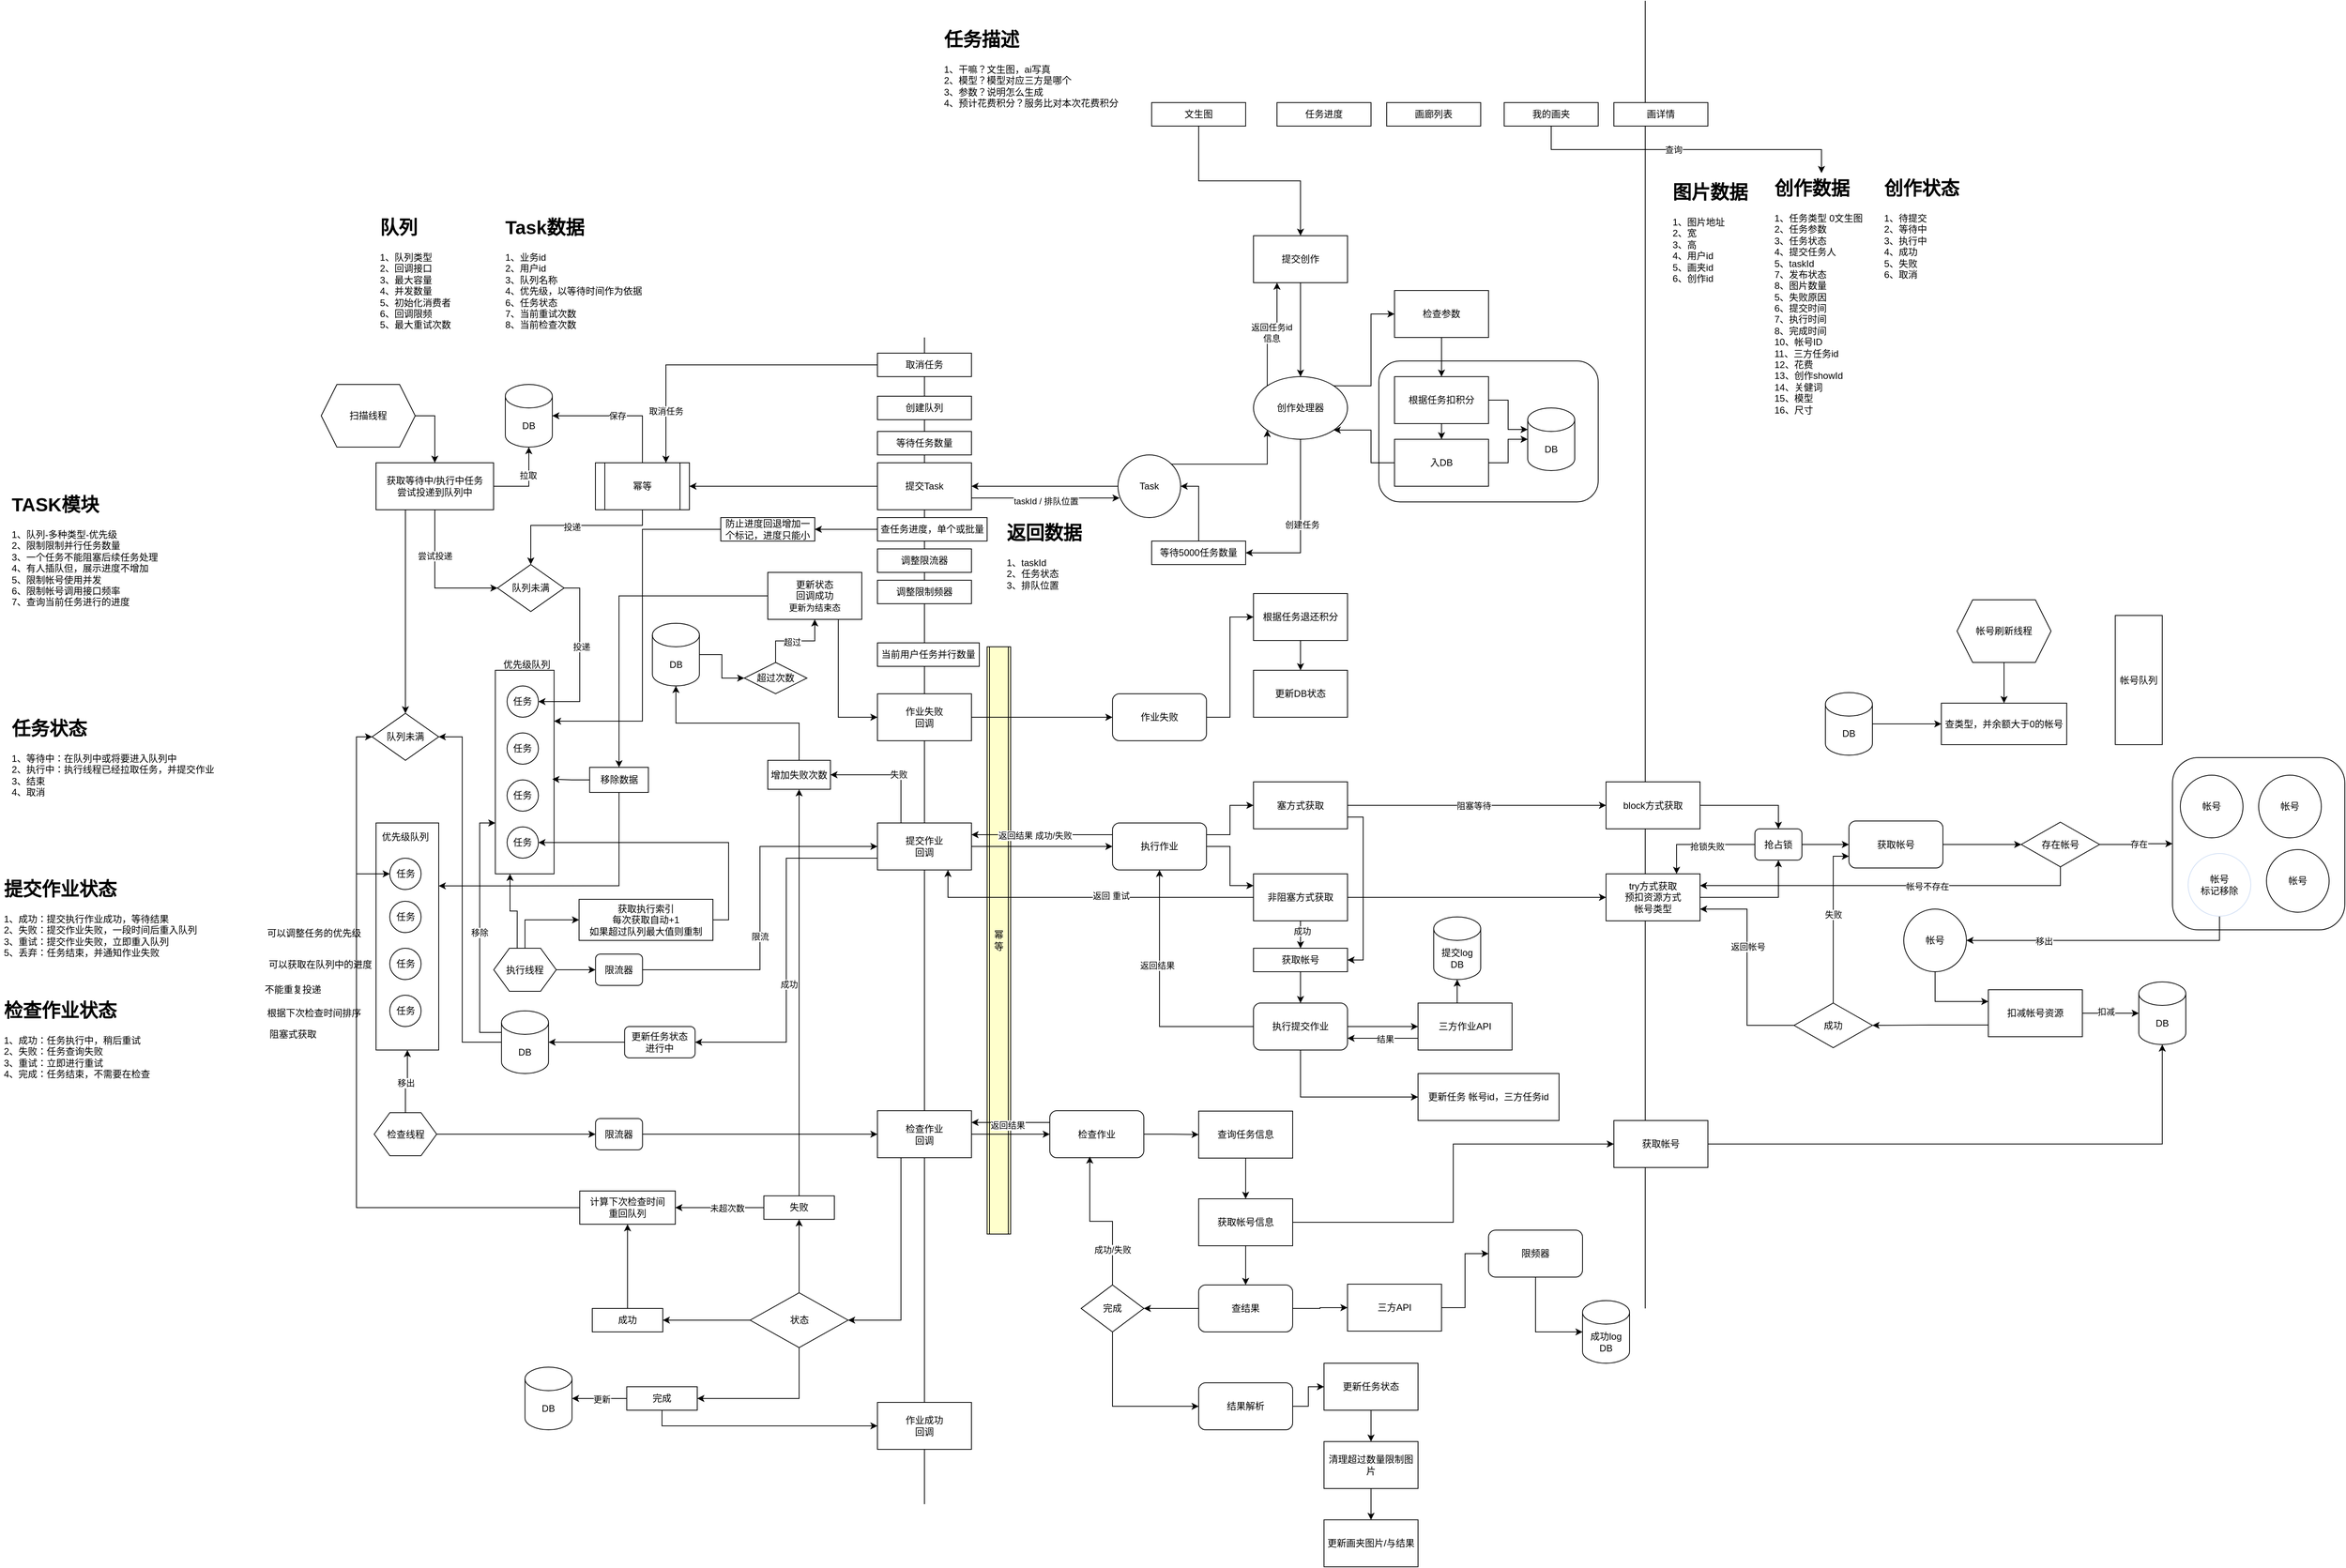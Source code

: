 <mxfile version="24.0.0" type="github">
  <diagram id="C5RBs43oDa-KdzZeNtuy" name="Page-1">
    <mxGraphModel dx="2501" dy="1930" grid="1" gridSize="10" guides="1" tooltips="1" connect="1" arrows="1" fold="1" page="1" pageScale="1" pageWidth="827" pageHeight="1169" math="0" shadow="0">
      <root>
        <mxCell id="WIyWlLk6GJQsqaUBKTNV-0" />
        <mxCell id="WIyWlLk6GJQsqaUBKTNV-1" parent="WIyWlLk6GJQsqaUBKTNV-0" />
        <mxCell id="xUtmV8FWCzUYATDFEh71-380" value="幂等" style="shape=process;whiteSpace=wrap;html=1;backgroundOutline=1;fillColor=#FFFFCC;" parent="WIyWlLk6GJQsqaUBKTNV-1" vertex="1">
          <mxGeometry x="790" y="355" width="30" height="750" as="geometry" />
        </mxCell>
        <mxCell id="xUtmV8FWCzUYATDFEh71-227" value="" style="rounded=1;whiteSpace=wrap;html=1;" parent="WIyWlLk6GJQsqaUBKTNV-1" vertex="1">
          <mxGeometry x="1290" y="-10" width="280" height="180" as="geometry" />
        </mxCell>
        <mxCell id="xUtmV8FWCzUYATDFEh71-2" value="" style="endArrow=none;html=1;rounded=0;" parent="WIyWlLk6GJQsqaUBKTNV-1" edge="1">
          <mxGeometry width="50" height="50" relative="1" as="geometry">
            <mxPoint x="710" y="1450" as="sourcePoint" />
            <mxPoint x="710" y="-40" as="targetPoint" />
          </mxGeometry>
        </mxCell>
        <mxCell id="xUtmV8FWCzUYATDFEh71-3" value="" style="endArrow=none;html=1;rounded=0;" parent="WIyWlLk6GJQsqaUBKTNV-1" edge="1">
          <mxGeometry width="50" height="50" relative="1" as="geometry">
            <mxPoint x="1630" y="1200" as="sourcePoint" />
            <mxPoint x="1630" y="-470" as="targetPoint" />
          </mxGeometry>
        </mxCell>
        <mxCell id="xUtmV8FWCzUYATDFEh71-9" style="edgeStyle=orthogonalEdgeStyle;rounded=0;orthogonalLoop=1;jettySize=auto;html=1;exitX=0;exitY=0.5;exitDx=0;exitDy=0;entryX=1;entryY=0.5;entryDx=0;entryDy=0;" parent="WIyWlLk6GJQsqaUBKTNV-1" source="xUtmV8FWCzUYATDFEh71-6" target="xUtmV8FWCzUYATDFEh71-8" edge="1">
          <mxGeometry relative="1" as="geometry" />
        </mxCell>
        <mxCell id="xUtmV8FWCzUYATDFEh71-218" style="edgeStyle=orthogonalEdgeStyle;rounded=0;orthogonalLoop=1;jettySize=auto;html=1;exitX=1;exitY=0;exitDx=0;exitDy=0;entryX=0;entryY=1;entryDx=0;entryDy=0;" parent="WIyWlLk6GJQsqaUBKTNV-1" source="xUtmV8FWCzUYATDFEh71-6" target="xUtmV8FWCzUYATDFEh71-204" edge="1">
          <mxGeometry relative="1" as="geometry" />
        </mxCell>
        <mxCell id="xUtmV8FWCzUYATDFEh71-6" value="Task" style="ellipse;whiteSpace=wrap;html=1;aspect=fixed;" parent="WIyWlLk6GJQsqaUBKTNV-1" vertex="1">
          <mxGeometry x="957" y="110" width="80" height="80" as="geometry" />
        </mxCell>
        <mxCell id="xUtmV8FWCzUYATDFEh71-13" style="edgeStyle=orthogonalEdgeStyle;rounded=0;orthogonalLoop=1;jettySize=auto;html=1;exitX=0;exitY=0.5;exitDx=0;exitDy=0;entryX=1;entryY=0.5;entryDx=0;entryDy=0;" parent="WIyWlLk6GJQsqaUBKTNV-1" source="xUtmV8FWCzUYATDFEh71-8" target="xUtmV8FWCzUYATDFEh71-11" edge="1">
          <mxGeometry relative="1" as="geometry" />
        </mxCell>
        <mxCell id="xUtmV8FWCzUYATDFEh71-8" value="提交Task" style="rounded=0;whiteSpace=wrap;html=1;" parent="WIyWlLk6GJQsqaUBKTNV-1" vertex="1">
          <mxGeometry x="650" y="120" width="120" height="60" as="geometry" />
        </mxCell>
        <mxCell id="xUtmV8FWCzUYATDFEh71-10" value="" style="rounded=0;whiteSpace=wrap;html=1;" parent="WIyWlLk6GJQsqaUBKTNV-1" vertex="1">
          <mxGeometry x="162.25" y="385" width="75" height="260" as="geometry" />
        </mxCell>
        <mxCell id="xUtmV8FWCzUYATDFEh71-16" style="edgeStyle=orthogonalEdgeStyle;rounded=0;orthogonalLoop=1;jettySize=auto;html=1;exitX=0.5;exitY=1;exitDx=0;exitDy=0;entryX=0.5;entryY=0;entryDx=0;entryDy=0;" parent="WIyWlLk6GJQsqaUBKTNV-1" source="xUtmV8FWCzUYATDFEh71-11" target="xUtmV8FWCzUYATDFEh71-38" edge="1">
          <mxGeometry relative="1" as="geometry">
            <Array as="points">
              <mxPoint x="350" y="200" />
              <mxPoint x="208" y="200" />
            </Array>
          </mxGeometry>
        </mxCell>
        <mxCell id="xUtmV8FWCzUYATDFEh71-17" value="投递" style="edgeLabel;html=1;align=center;verticalAlign=middle;resizable=0;points=[];" parent="xUtmV8FWCzUYATDFEh71-16" vertex="1" connectable="0">
          <mxGeometry x="0.036" y="2" relative="1" as="geometry">
            <mxPoint as="offset" />
          </mxGeometry>
        </mxCell>
        <mxCell id="xUtmV8FWCzUYATDFEh71-11" value="幂等" style="shape=process;whiteSpace=wrap;html=1;backgroundOutline=1;" parent="WIyWlLk6GJQsqaUBKTNV-1" vertex="1">
          <mxGeometry x="290" y="120" width="120" height="60" as="geometry" />
        </mxCell>
        <mxCell id="xUtmV8FWCzUYATDFEh71-12" value="DB" style="shape=cylinder3;whiteSpace=wrap;html=1;boundedLbl=1;backgroundOutline=1;size=15;" parent="WIyWlLk6GJQsqaUBKTNV-1" vertex="1">
          <mxGeometry x="175" y="20" width="60" height="80" as="geometry" />
        </mxCell>
        <mxCell id="xUtmV8FWCzUYATDFEh71-14" style="edgeStyle=orthogonalEdgeStyle;rounded=0;orthogonalLoop=1;jettySize=auto;html=1;exitX=0.5;exitY=0;exitDx=0;exitDy=0;entryX=1;entryY=0.5;entryDx=0;entryDy=0;entryPerimeter=0;" parent="WIyWlLk6GJQsqaUBKTNV-1" source="xUtmV8FWCzUYATDFEh71-11" target="xUtmV8FWCzUYATDFEh71-12" edge="1">
          <mxGeometry relative="1" as="geometry" />
        </mxCell>
        <mxCell id="xUtmV8FWCzUYATDFEh71-15" value="保存" style="edgeLabel;html=1;align=center;verticalAlign=middle;resizable=0;points=[];" parent="xUtmV8FWCzUYATDFEh71-14" vertex="1" connectable="0">
          <mxGeometry x="0.051" relative="1" as="geometry">
            <mxPoint as="offset" />
          </mxGeometry>
        </mxCell>
        <mxCell id="xUtmV8FWCzUYATDFEh71-18" value="任务" style="ellipse;whiteSpace=wrap;html=1;aspect=fixed;" parent="WIyWlLk6GJQsqaUBKTNV-1" vertex="1">
          <mxGeometry x="177.25" y="405" width="40" height="40" as="geometry" />
        </mxCell>
        <mxCell id="xUtmV8FWCzUYATDFEh71-19" value="任务" style="ellipse;whiteSpace=wrap;html=1;aspect=fixed;" parent="WIyWlLk6GJQsqaUBKTNV-1" vertex="1">
          <mxGeometry x="177.25" y="525" width="40" height="40" as="geometry" />
        </mxCell>
        <mxCell id="xUtmV8FWCzUYATDFEh71-20" value="任务" style="ellipse;whiteSpace=wrap;html=1;aspect=fixed;" parent="WIyWlLk6GJQsqaUBKTNV-1" vertex="1">
          <mxGeometry x="177.25" y="465" width="40" height="40" as="geometry" />
        </mxCell>
        <mxCell id="xUtmV8FWCzUYATDFEh71-21" value="任务" style="ellipse;whiteSpace=wrap;html=1;aspect=fixed;" parent="WIyWlLk6GJQsqaUBKTNV-1" vertex="1">
          <mxGeometry x="177.25" y="585" width="40" height="40" as="geometry" />
        </mxCell>
        <mxCell id="xUtmV8FWCzUYATDFEh71-25" style="edgeStyle=orthogonalEdgeStyle;rounded=0;orthogonalLoop=1;jettySize=auto;html=1;exitX=0.5;exitY=0;exitDx=0;exitDy=0;entryX=0;entryY=0.5;entryDx=0;entryDy=0;" parent="WIyWlLk6GJQsqaUBKTNV-1" source="xUtmV8FWCzUYATDFEh71-24" target="xUtmV8FWCzUYATDFEh71-371" edge="1">
          <mxGeometry relative="1" as="geometry" />
        </mxCell>
        <mxCell id="xUtmV8FWCzUYATDFEh71-104" style="edgeStyle=orthogonalEdgeStyle;rounded=0;orthogonalLoop=1;jettySize=auto;html=1;exitX=1;exitY=0.5;exitDx=0;exitDy=0;entryX=0;entryY=0.5;entryDx=0;entryDy=0;" parent="WIyWlLk6GJQsqaUBKTNV-1" source="xUtmV8FWCzUYATDFEh71-24" target="xUtmV8FWCzUYATDFEh71-103" edge="1">
          <mxGeometry relative="1" as="geometry" />
        </mxCell>
        <mxCell id="xUtmV8FWCzUYATDFEh71-373" style="edgeStyle=orthogonalEdgeStyle;rounded=0;orthogonalLoop=1;jettySize=auto;html=1;exitX=0.375;exitY=0;exitDx=0;exitDy=0;entryX=0.25;entryY=1;entryDx=0;entryDy=0;" parent="WIyWlLk6GJQsqaUBKTNV-1" source="xUtmV8FWCzUYATDFEh71-24" target="xUtmV8FWCzUYATDFEh71-10" edge="1">
          <mxGeometry relative="1" as="geometry" />
        </mxCell>
        <mxCell id="xUtmV8FWCzUYATDFEh71-24" value="执行线程" style="shape=hexagon;perimeter=hexagonPerimeter2;whiteSpace=wrap;html=1;fixedSize=1;" parent="WIyWlLk6GJQsqaUBKTNV-1" vertex="1">
          <mxGeometry x="160.25" y="740" width="79.75" height="55" as="geometry" />
        </mxCell>
        <mxCell id="xUtmV8FWCzUYATDFEh71-29" style="edgeStyle=orthogonalEdgeStyle;rounded=0;orthogonalLoop=1;jettySize=auto;html=1;exitX=1;exitY=0.5;exitDx=0;exitDy=0;entryX=0;entryY=0.5;entryDx=0;entryDy=0;" parent="WIyWlLk6GJQsqaUBKTNV-1" source="xUtmV8FWCzUYATDFEh71-27" target="xUtmV8FWCzUYATDFEh71-31" edge="1">
          <mxGeometry relative="1" as="geometry">
            <mxPoint x="840" y="665" as="targetPoint" />
          </mxGeometry>
        </mxCell>
        <mxCell id="xUtmV8FWCzUYATDFEh71-75" style="edgeStyle=orthogonalEdgeStyle;rounded=0;orthogonalLoop=1;jettySize=auto;html=1;exitX=0;exitY=0.75;exitDx=0;exitDy=0;entryX=1;entryY=0.5;entryDx=0;entryDy=0;" parent="WIyWlLk6GJQsqaUBKTNV-1" source="xUtmV8FWCzUYATDFEh71-27" target="xUtmV8FWCzUYATDFEh71-74" edge="1">
          <mxGeometry relative="1" as="geometry" />
        </mxCell>
        <mxCell id="xUtmV8FWCzUYATDFEh71-92" value="成功" style="edgeLabel;html=1;align=center;verticalAlign=middle;resizable=0;points=[];" parent="xUtmV8FWCzUYATDFEh71-75" vertex="1" connectable="0">
          <mxGeometry x="0.184" y="3" relative="1" as="geometry">
            <mxPoint as="offset" />
          </mxGeometry>
        </mxCell>
        <mxCell id="xUtmV8FWCzUYATDFEh71-110" style="edgeStyle=orthogonalEdgeStyle;rounded=0;orthogonalLoop=1;jettySize=auto;html=1;exitX=0.25;exitY=0;exitDx=0;exitDy=0;entryX=1;entryY=0.5;entryDx=0;entryDy=0;" parent="WIyWlLk6GJQsqaUBKTNV-1" source="xUtmV8FWCzUYATDFEh71-27" target="xUtmV8FWCzUYATDFEh71-109" edge="1">
          <mxGeometry relative="1" as="geometry">
            <mxPoint x="650" y="510" as="targetPoint" />
          </mxGeometry>
        </mxCell>
        <mxCell id="xUtmV8FWCzUYATDFEh71-111" value="失败" style="edgeLabel;html=1;align=center;verticalAlign=middle;resizable=0;points=[];" parent="xUtmV8FWCzUYATDFEh71-110" vertex="1" connectable="0">
          <mxGeometry x="-0.14" y="-1" relative="1" as="geometry">
            <mxPoint as="offset" />
          </mxGeometry>
        </mxCell>
        <mxCell id="xUtmV8FWCzUYATDFEh71-27" value="提交作业&lt;br&gt;回调" style="rounded=0;whiteSpace=wrap;html=1;" parent="WIyWlLk6GJQsqaUBKTNV-1" vertex="1">
          <mxGeometry x="650" y="580" width="120" height="60" as="geometry" />
        </mxCell>
        <mxCell id="xUtmV8FWCzUYATDFEh71-32" style="edgeStyle=orthogonalEdgeStyle;rounded=0;orthogonalLoop=1;jettySize=auto;html=1;exitX=0;exitY=0.25;exitDx=0;exitDy=0;entryX=1;entryY=0.25;entryDx=0;entryDy=0;" parent="WIyWlLk6GJQsqaUBKTNV-1" source="xUtmV8FWCzUYATDFEh71-31" target="xUtmV8FWCzUYATDFEh71-27" edge="1">
          <mxGeometry relative="1" as="geometry" />
        </mxCell>
        <mxCell id="xUtmV8FWCzUYATDFEh71-33" value="返回结果 成功/失败" style="edgeLabel;html=1;align=center;verticalAlign=middle;resizable=0;points=[];" parent="xUtmV8FWCzUYATDFEh71-32" vertex="1" connectable="0">
          <mxGeometry x="0.102" y="1" relative="1" as="geometry">
            <mxPoint as="offset" />
          </mxGeometry>
        </mxCell>
        <mxCell id="xUtmV8FWCzUYATDFEh71-259" style="edgeStyle=orthogonalEdgeStyle;rounded=0;orthogonalLoop=1;jettySize=auto;html=1;exitX=1;exitY=0.5;exitDx=0;exitDy=0;entryX=0;entryY=0.25;entryDx=0;entryDy=0;" parent="WIyWlLk6GJQsqaUBKTNV-1" source="xUtmV8FWCzUYATDFEh71-31" target="xUtmV8FWCzUYATDFEh71-244" edge="1">
          <mxGeometry relative="1" as="geometry" />
        </mxCell>
        <mxCell id="xUtmV8FWCzUYATDFEh71-260" style="edgeStyle=orthogonalEdgeStyle;rounded=0;orthogonalLoop=1;jettySize=auto;html=1;exitX=1;exitY=0.25;exitDx=0;exitDy=0;entryX=0;entryY=0.5;entryDx=0;entryDy=0;" parent="WIyWlLk6GJQsqaUBKTNV-1" source="xUtmV8FWCzUYATDFEh71-31" target="xUtmV8FWCzUYATDFEh71-247" edge="1">
          <mxGeometry relative="1" as="geometry" />
        </mxCell>
        <mxCell id="xUtmV8FWCzUYATDFEh71-31" value="执行作业" style="rounded=1;whiteSpace=wrap;html=1;" parent="WIyWlLk6GJQsqaUBKTNV-1" vertex="1">
          <mxGeometry x="950" y="580" width="120" height="60" as="geometry" />
        </mxCell>
        <mxCell id="xUtmV8FWCzUYATDFEh71-35" value="扫描线程" style="shape=hexagon;perimeter=hexagonPerimeter2;whiteSpace=wrap;html=1;fixedSize=1;" parent="WIyWlLk6GJQsqaUBKTNV-1" vertex="1">
          <mxGeometry x="-60" y="20" width="120" height="80" as="geometry" />
        </mxCell>
        <mxCell id="xUtmV8FWCzUYATDFEh71-36" style="edgeStyle=orthogonalEdgeStyle;rounded=0;orthogonalLoop=1;jettySize=auto;html=1;exitX=1;exitY=0.5;exitDx=0;exitDy=0;entryX=0.5;entryY=0;entryDx=0;entryDy=0;" parent="WIyWlLk6GJQsqaUBKTNV-1" source="xUtmV8FWCzUYATDFEh71-35" target="xUtmV8FWCzUYATDFEh71-37" edge="1">
          <mxGeometry relative="1" as="geometry" />
        </mxCell>
        <mxCell id="xUtmV8FWCzUYATDFEh71-43" style="edgeStyle=orthogonalEdgeStyle;rounded=0;orthogonalLoop=1;jettySize=auto;html=1;exitX=0.5;exitY=1;exitDx=0;exitDy=0;entryX=0;entryY=0.5;entryDx=0;entryDy=0;" parent="WIyWlLk6GJQsqaUBKTNV-1" source="xUtmV8FWCzUYATDFEh71-37" target="xUtmV8FWCzUYATDFEh71-38" edge="1">
          <mxGeometry relative="1" as="geometry" />
        </mxCell>
        <mxCell id="xUtmV8FWCzUYATDFEh71-44" value="尝试投递" style="edgeLabel;html=1;align=center;verticalAlign=middle;resizable=0;points=[];" parent="xUtmV8FWCzUYATDFEh71-43" vertex="1" connectable="0">
          <mxGeometry x="-0.349" relative="1" as="geometry">
            <mxPoint as="offset" />
          </mxGeometry>
        </mxCell>
        <mxCell id="xUtmV8FWCzUYATDFEh71-81" style="edgeStyle=orthogonalEdgeStyle;rounded=0;orthogonalLoop=1;jettySize=auto;html=1;exitX=0.25;exitY=1;exitDx=0;exitDy=0;entryX=0.5;entryY=0;entryDx=0;entryDy=0;" parent="WIyWlLk6GJQsqaUBKTNV-1" source="xUtmV8FWCzUYATDFEh71-37" target="xUtmV8FWCzUYATDFEh71-82" edge="1">
          <mxGeometry relative="1" as="geometry">
            <mxPoint x="60" y="370" as="targetPoint" />
          </mxGeometry>
        </mxCell>
        <mxCell id="xUtmV8FWCzUYATDFEh71-37" value="获取等待中/执行中任务&lt;br&gt;尝试投递到队列中" style="rounded=0;whiteSpace=wrap;html=1;" parent="WIyWlLk6GJQsqaUBKTNV-1" vertex="1">
          <mxGeometry x="10" y="120" width="150" height="60" as="geometry" />
        </mxCell>
        <mxCell id="xUtmV8FWCzUYATDFEh71-39" style="edgeStyle=orthogonalEdgeStyle;rounded=0;orthogonalLoop=1;jettySize=auto;html=1;exitX=1;exitY=0.5;exitDx=0;exitDy=0;entryX=1;entryY=0.5;entryDx=0;entryDy=0;" parent="WIyWlLk6GJQsqaUBKTNV-1" source="xUtmV8FWCzUYATDFEh71-38" target="xUtmV8FWCzUYATDFEh71-18" edge="1">
          <mxGeometry relative="1" as="geometry" />
        </mxCell>
        <mxCell id="xUtmV8FWCzUYATDFEh71-40" value="投递" style="edgeLabel;html=1;align=center;verticalAlign=middle;resizable=0;points=[];" parent="xUtmV8FWCzUYATDFEh71-39" vertex="1" connectable="0">
          <mxGeometry x="-0.132" y="2" relative="1" as="geometry">
            <mxPoint as="offset" />
          </mxGeometry>
        </mxCell>
        <mxCell id="xUtmV8FWCzUYATDFEh71-38" value="队列未满" style="rhombus;whiteSpace=wrap;html=1;" parent="WIyWlLk6GJQsqaUBKTNV-1" vertex="1">
          <mxGeometry x="165" y="250" width="85" height="60" as="geometry" />
        </mxCell>
        <mxCell id="xUtmV8FWCzUYATDFEh71-41" style="edgeStyle=orthogonalEdgeStyle;rounded=0;orthogonalLoop=1;jettySize=auto;html=1;exitX=1;exitY=0.5;exitDx=0;exitDy=0;entryX=0.5;entryY=1;entryDx=0;entryDy=0;entryPerimeter=0;" parent="WIyWlLk6GJQsqaUBKTNV-1" source="xUtmV8FWCzUYATDFEh71-37" target="xUtmV8FWCzUYATDFEh71-12" edge="1">
          <mxGeometry relative="1" as="geometry" />
        </mxCell>
        <mxCell id="xUtmV8FWCzUYATDFEh71-42" value="拉取" style="edgeLabel;html=1;align=center;verticalAlign=middle;resizable=0;points=[];" parent="xUtmV8FWCzUYATDFEh71-41" vertex="1" connectable="0">
          <mxGeometry x="0.242" y="1" relative="1" as="geometry">
            <mxPoint as="offset" />
          </mxGeometry>
        </mxCell>
        <mxCell id="xUtmV8FWCzUYATDFEh71-46" value="优先级队列" style="text;html=1;align=center;verticalAlign=middle;whiteSpace=wrap;rounded=0;" parent="WIyWlLk6GJQsqaUBKTNV-1" vertex="1">
          <mxGeometry x="165" y="360" width="75" height="35" as="geometry" />
        </mxCell>
        <mxCell id="xUtmV8FWCzUYATDFEh71-65" value="&lt;h1&gt;队列&lt;/h1&gt;&lt;div&gt;1、队列类型&lt;/div&gt;&lt;div&gt;2、回调接口&lt;/div&gt;&lt;div&gt;3、最大容量&lt;/div&gt;&lt;div&gt;4、并发数量&lt;/div&gt;&lt;div&gt;5、初始化消费者&lt;/div&gt;&lt;div&gt;6、回调限频&lt;/div&gt;&lt;div&gt;5、最大重试次数&lt;br&gt;&lt;/div&gt;" style="text;html=1;spacing=5;spacingTop=-20;whiteSpace=wrap;overflow=hidden;rounded=0;" parent="WIyWlLk6GJQsqaUBKTNV-1" vertex="1">
          <mxGeometry x="10.13" y="-200" width="190" height="170" as="geometry" />
        </mxCell>
        <mxCell id="xUtmV8FWCzUYATDFEh71-66" value="&lt;h1&gt;Task数据&lt;/h1&gt;&lt;div&gt;1、业务id&lt;/div&gt;&lt;div&gt;2、用户id&lt;/div&gt;&lt;div&gt;3、队列名称&lt;/div&gt;&lt;div&gt;4、优先级，以等待时间作为依据&lt;/div&gt;&lt;div&gt;6、任务状态&lt;/div&gt;&lt;div&gt;7、当前重试次数&lt;/div&gt;&lt;div&gt;8、当前检查次数&lt;/div&gt;" style="text;html=1;spacing=5;spacingTop=-20;whiteSpace=wrap;overflow=hidden;rounded=0;" parent="WIyWlLk6GJQsqaUBKTNV-1" vertex="1">
          <mxGeometry x="170.13" y="-200" width="209.87" height="200" as="geometry" />
        </mxCell>
        <mxCell id="xUtmV8FWCzUYATDFEh71-74" value="更新任务状态&lt;br&gt;进行中" style="rounded=1;whiteSpace=wrap;html=1;" parent="WIyWlLk6GJQsqaUBKTNV-1" vertex="1">
          <mxGeometry x="327.25" y="840" width="90" height="40" as="geometry" />
        </mxCell>
        <mxCell id="xUtmV8FWCzUYATDFEh71-85" style="edgeStyle=orthogonalEdgeStyle;rounded=0;orthogonalLoop=1;jettySize=auto;html=1;exitX=0.5;exitY=0;exitDx=0;exitDy=0;entryX=0.5;entryY=1;entryDx=0;entryDy=0;" parent="WIyWlLk6GJQsqaUBKTNV-1" source="xUtmV8FWCzUYATDFEh71-76" target="xUtmV8FWCzUYATDFEh71-77" edge="1">
          <mxGeometry relative="1" as="geometry" />
        </mxCell>
        <mxCell id="xUtmV8FWCzUYATDFEh71-172" value="移出" style="edgeLabel;html=1;align=center;verticalAlign=middle;resizable=0;points=[];" parent="xUtmV8FWCzUYATDFEh71-85" vertex="1" connectable="0">
          <mxGeometry x="-0.025" y="-2" relative="1" as="geometry">
            <mxPoint as="offset" />
          </mxGeometry>
        </mxCell>
        <mxCell id="xUtmV8FWCzUYATDFEh71-101" style="edgeStyle=orthogonalEdgeStyle;rounded=0;orthogonalLoop=1;jettySize=auto;html=1;exitX=1;exitY=0.5;exitDx=0;exitDy=0;" parent="WIyWlLk6GJQsqaUBKTNV-1" source="xUtmV8FWCzUYATDFEh71-76" target="vvzJHqW-rt61Ks_fFo0X-9" edge="1">
          <mxGeometry relative="1" as="geometry">
            <mxPoint x="170.13" y="977.5" as="targetPoint" />
          </mxGeometry>
        </mxCell>
        <mxCell id="xUtmV8FWCzUYATDFEh71-76" value="检查线程" style="shape=hexagon;perimeter=hexagonPerimeter2;whiteSpace=wrap;html=1;fixedSize=1;" parent="WIyWlLk6GJQsqaUBKTNV-1" vertex="1">
          <mxGeometry x="7.63" y="950" width="79.75" height="55" as="geometry" />
        </mxCell>
        <mxCell id="xUtmV8FWCzUYATDFEh71-77" value="" style="rounded=0;whiteSpace=wrap;html=1;" parent="WIyWlLk6GJQsqaUBKTNV-1" vertex="1">
          <mxGeometry x="10" y="580" width="80" height="290" as="geometry" />
        </mxCell>
        <mxCell id="xUtmV8FWCzUYATDFEh71-79" value="优先级队列" style="text;html=1;align=center;verticalAlign=middle;whiteSpace=wrap;rounded=0;" parent="WIyWlLk6GJQsqaUBKTNV-1" vertex="1">
          <mxGeometry x="10" y="580" width="75" height="35" as="geometry" />
        </mxCell>
        <mxCell id="xUtmV8FWCzUYATDFEh71-80" value="任务" style="ellipse;whiteSpace=wrap;html=1;aspect=fixed;" parent="WIyWlLk6GJQsqaUBKTNV-1" vertex="1">
          <mxGeometry x="27.5" y="625" width="40" height="40" as="geometry" />
        </mxCell>
        <mxCell id="xUtmV8FWCzUYATDFEh71-94" style="edgeStyle=orthogonalEdgeStyle;rounded=0;orthogonalLoop=1;jettySize=auto;html=1;exitX=0;exitY=0.5;exitDx=0;exitDy=0;entryX=0;entryY=0.5;entryDx=0;entryDy=0;" parent="WIyWlLk6GJQsqaUBKTNV-1" source="xUtmV8FWCzUYATDFEh71-82" target="xUtmV8FWCzUYATDFEh71-80" edge="1">
          <mxGeometry relative="1" as="geometry" />
        </mxCell>
        <mxCell id="xUtmV8FWCzUYATDFEh71-82" value="队列未满" style="rhombus;whiteSpace=wrap;html=1;" parent="WIyWlLk6GJQsqaUBKTNV-1" vertex="1">
          <mxGeometry x="5" y="440" width="85" height="60" as="geometry" />
        </mxCell>
        <mxCell id="xUtmV8FWCzUYATDFEh71-84" value="&lt;h1&gt;任务状态&lt;/h1&gt;&lt;div&gt;1、等待中：在队列中或将要进入队列中&amp;nbsp;&lt;br style=&quot;border-color: var(--border-color);&quot;&gt;2、执行中：执行线程已经拉取任务，并提交作业&lt;br style=&quot;border-color: var(--border-color);&quot;&gt;3、结束&lt;br style=&quot;border-color: var(--border-color);&quot;&gt;4、取消&lt;br style=&quot;border-color: var(--border-color);&quot;&gt;&lt;div style=&quot;border-color: var(--border-color);&quot;&gt;&lt;br style=&quot;border-color: var(--border-color);&quot;&gt;&lt;/div&gt;&lt;/div&gt;" style="text;html=1;spacing=5;spacingTop=-20;whiteSpace=wrap;overflow=hidden;rounded=0;" parent="WIyWlLk6GJQsqaUBKTNV-1" vertex="1">
          <mxGeometry x="-460" y="440" width="290" height="125" as="geometry" />
        </mxCell>
        <mxCell id="xUtmV8FWCzUYATDFEh71-86" value="任务" style="ellipse;whiteSpace=wrap;html=1;aspect=fixed;" parent="WIyWlLk6GJQsqaUBKTNV-1" vertex="1">
          <mxGeometry x="27.5" y="680" width="40" height="40" as="geometry" />
        </mxCell>
        <mxCell id="xUtmV8FWCzUYATDFEh71-87" value="任务" style="ellipse;whiteSpace=wrap;html=1;aspect=fixed;" parent="WIyWlLk6GJQsqaUBKTNV-1" vertex="1">
          <mxGeometry x="27.5" y="800" width="40" height="40" as="geometry" />
        </mxCell>
        <mxCell id="xUtmV8FWCzUYATDFEh71-88" value="任务" style="ellipse;whiteSpace=wrap;html=1;aspect=fixed;" parent="WIyWlLk6GJQsqaUBKTNV-1" vertex="1">
          <mxGeometry x="27.5" y="740" width="40" height="40" as="geometry" />
        </mxCell>
        <mxCell id="xUtmV8FWCzUYATDFEh71-93" style="edgeStyle=orthogonalEdgeStyle;rounded=0;orthogonalLoop=1;jettySize=auto;html=1;exitX=0;exitY=0.5;exitDx=0;exitDy=0;exitPerimeter=0;entryX=1;entryY=0.5;entryDx=0;entryDy=0;" parent="WIyWlLk6GJQsqaUBKTNV-1" source="xUtmV8FWCzUYATDFEh71-89" target="xUtmV8FWCzUYATDFEh71-82" edge="1">
          <mxGeometry relative="1" as="geometry">
            <mxPoint x="130" y="630" as="targetPoint" />
            <Array as="points">
              <mxPoint x="120" y="860" />
              <mxPoint x="120" y="470" />
            </Array>
          </mxGeometry>
        </mxCell>
        <mxCell id="xUtmV8FWCzUYATDFEh71-374" style="edgeStyle=orthogonalEdgeStyle;rounded=0;orthogonalLoop=1;jettySize=auto;html=1;exitX=0;exitY=0;exitDx=0;exitDy=27.5;exitPerimeter=0;entryX=0;entryY=0.75;entryDx=0;entryDy=0;" parent="WIyWlLk6GJQsqaUBKTNV-1" source="xUtmV8FWCzUYATDFEh71-89" target="xUtmV8FWCzUYATDFEh71-10" edge="1">
          <mxGeometry relative="1" as="geometry" />
        </mxCell>
        <mxCell id="xUtmV8FWCzUYATDFEh71-375" value="移除" style="edgeLabel;html=1;align=center;verticalAlign=middle;resizable=0;points=[];" parent="xUtmV8FWCzUYATDFEh71-374" vertex="1" connectable="0">
          <mxGeometry x="-0.015" y="1" relative="1" as="geometry">
            <mxPoint as="offset" />
          </mxGeometry>
        </mxCell>
        <mxCell id="xUtmV8FWCzUYATDFEh71-89" value="DB" style="shape=cylinder3;whiteSpace=wrap;html=1;boundedLbl=1;backgroundOutline=1;size=15;" parent="WIyWlLk6GJQsqaUBKTNV-1" vertex="1">
          <mxGeometry x="170.13" y="820" width="60" height="80" as="geometry" />
        </mxCell>
        <mxCell id="xUtmV8FWCzUYATDFEh71-90" style="edgeStyle=orthogonalEdgeStyle;rounded=0;orthogonalLoop=1;jettySize=auto;html=1;exitX=0;exitY=0.5;exitDx=0;exitDy=0;entryX=1;entryY=0.5;entryDx=0;entryDy=0;entryPerimeter=0;" parent="WIyWlLk6GJQsqaUBKTNV-1" source="xUtmV8FWCzUYATDFEh71-74" target="xUtmV8FWCzUYATDFEh71-89" edge="1">
          <mxGeometry relative="1" as="geometry" />
        </mxCell>
        <mxCell id="xUtmV8FWCzUYATDFEh71-142" style="edgeStyle=orthogonalEdgeStyle;rounded=0;orthogonalLoop=1;jettySize=auto;html=1;exitX=1;exitY=0.5;exitDx=0;exitDy=0;entryX=0;entryY=0.5;entryDx=0;entryDy=0;" parent="WIyWlLk6GJQsqaUBKTNV-1" source="xUtmV8FWCzUYATDFEh71-95" target="xUtmV8FWCzUYATDFEh71-115" edge="1">
          <mxGeometry relative="1" as="geometry" />
        </mxCell>
        <mxCell id="xUtmV8FWCzUYATDFEh71-150" style="edgeStyle=orthogonalEdgeStyle;rounded=0;orthogonalLoop=1;jettySize=auto;html=1;exitX=0.25;exitY=1;exitDx=0;exitDy=0;entryX=1;entryY=0.5;entryDx=0;entryDy=0;" parent="WIyWlLk6GJQsqaUBKTNV-1" source="xUtmV8FWCzUYATDFEh71-95" target="xUtmV8FWCzUYATDFEh71-149" edge="1">
          <mxGeometry relative="1" as="geometry" />
        </mxCell>
        <mxCell id="xUtmV8FWCzUYATDFEh71-95" value="检查作业&lt;br&gt;回调" style="rounded=0;whiteSpace=wrap;html=1;" parent="WIyWlLk6GJQsqaUBKTNV-1" vertex="1">
          <mxGeometry x="650" y="947.5" width="120" height="60" as="geometry" />
        </mxCell>
        <mxCell id="xUtmV8FWCzUYATDFEh71-97" value="&lt;h1&gt;TASK模块&lt;/h1&gt;&lt;div&gt;1、队列-多种类型-优先级&lt;br style=&quot;border-color: var(--border-color);&quot;&gt;2、限制限制并行任务数量&lt;br style=&quot;border-color: var(--border-color);&quot;&gt;3、一个任务不能阻塞后续任务处理&lt;br&gt;&lt;/div&gt;&lt;div&gt;4、有人插队但，展示进度不增加&lt;/div&gt;&lt;div&gt;5、限制帐号使用并发&lt;/div&gt;&lt;div&gt;6、限制帐号调用接口频率&lt;/div&gt;&lt;div&gt;7、查询当前任务进行的进度&lt;/div&gt;" style="text;html=1;spacing=5;spacingTop=-20;whiteSpace=wrap;overflow=hidden;rounded=0;" parent="WIyWlLk6GJQsqaUBKTNV-1" vertex="1">
          <mxGeometry x="-460" y="153.5" width="220" height="260" as="geometry" />
        </mxCell>
        <mxCell id="xUtmV8FWCzUYATDFEh71-105" style="edgeStyle=orthogonalEdgeStyle;rounded=0;orthogonalLoop=1;jettySize=auto;html=1;exitX=1;exitY=0.5;exitDx=0;exitDy=0;entryX=0;entryY=0.5;entryDx=0;entryDy=0;" parent="WIyWlLk6GJQsqaUBKTNV-1" source="xUtmV8FWCzUYATDFEh71-103" target="xUtmV8FWCzUYATDFEh71-27" edge="1">
          <mxGeometry relative="1" as="geometry" />
        </mxCell>
        <mxCell id="xUtmV8FWCzUYATDFEh71-106" value="限流" style="edgeLabel;html=1;align=center;verticalAlign=middle;resizable=0;points=[];" parent="xUtmV8FWCzUYATDFEh71-105" vertex="1" connectable="0">
          <mxGeometry x="-0.159" relative="1" as="geometry">
            <mxPoint as="offset" />
          </mxGeometry>
        </mxCell>
        <mxCell id="xUtmV8FWCzUYATDFEh71-103" value="限流器" style="rounded=1;whiteSpace=wrap;html=1;" parent="WIyWlLk6GJQsqaUBKTNV-1" vertex="1">
          <mxGeometry x="290.13" y="747.5" width="60" height="40" as="geometry" />
        </mxCell>
        <mxCell id="xUtmV8FWCzUYATDFEh71-109" value="增加失败次数" style="rounded=0;whiteSpace=wrap;html=1;" parent="WIyWlLk6GJQsqaUBKTNV-1" vertex="1">
          <mxGeometry x="510" y="500" width="80" height="37" as="geometry" />
        </mxCell>
        <mxCell id="xUtmV8FWCzUYATDFEh71-384" style="edgeStyle=orthogonalEdgeStyle;rounded=0;orthogonalLoop=1;jettySize=auto;html=1;exitX=1;exitY=0.5;exitDx=0;exitDy=0;exitPerimeter=0;entryX=0;entryY=0.5;entryDx=0;entryDy=0;" parent="WIyWlLk6GJQsqaUBKTNV-1" source="xUtmV8FWCzUYATDFEh71-112" target="xUtmV8FWCzUYATDFEh71-119" edge="1">
          <mxGeometry relative="1" as="geometry" />
        </mxCell>
        <mxCell id="xUtmV8FWCzUYATDFEh71-112" value="DB" style="shape=cylinder3;whiteSpace=wrap;html=1;boundedLbl=1;backgroundOutline=1;size=15;" parent="WIyWlLk6GJQsqaUBKTNV-1" vertex="1">
          <mxGeometry x="362.75" y="325" width="60" height="80" as="geometry" />
        </mxCell>
        <mxCell id="xUtmV8FWCzUYATDFEh71-144" style="edgeStyle=orthogonalEdgeStyle;rounded=0;orthogonalLoop=1;jettySize=auto;html=1;exitX=0;exitY=0.25;exitDx=0;exitDy=0;entryX=1;entryY=0.25;entryDx=0;entryDy=0;" parent="WIyWlLk6GJQsqaUBKTNV-1" source="xUtmV8FWCzUYATDFEh71-115" target="xUtmV8FWCzUYATDFEh71-95" edge="1">
          <mxGeometry relative="1" as="geometry" />
        </mxCell>
        <mxCell id="xUtmV8FWCzUYATDFEh71-145" value="返回结果" style="edgeLabel;html=1;align=center;verticalAlign=middle;resizable=0;points=[];" parent="xUtmV8FWCzUYATDFEh71-144" vertex="1" connectable="0">
          <mxGeometry x="0.093" y="3" relative="1" as="geometry">
            <mxPoint as="offset" />
          </mxGeometry>
        </mxCell>
        <mxCell id="xUtmV8FWCzUYATDFEh71-326" style="edgeStyle=orthogonalEdgeStyle;rounded=0;orthogonalLoop=1;jettySize=auto;html=1;exitX=1;exitY=0.5;exitDx=0;exitDy=0;" parent="WIyWlLk6GJQsqaUBKTNV-1" source="xUtmV8FWCzUYATDFEh71-115" target="xUtmV8FWCzUYATDFEh71-317" edge="1">
          <mxGeometry relative="1" as="geometry" />
        </mxCell>
        <mxCell id="xUtmV8FWCzUYATDFEh71-115" value="检查作业" style="rounded=1;whiteSpace=wrap;html=1;" parent="WIyWlLk6GJQsqaUBKTNV-1" vertex="1">
          <mxGeometry x="870" y="947.5" width="120" height="60" as="geometry" />
        </mxCell>
        <mxCell id="xUtmV8FWCzUYATDFEh71-116" value="&lt;h1&gt;提交作业状态&lt;/h1&gt;&lt;div&gt;&lt;div&gt;1、成功：提交执行作业成功，等待结果&lt;/div&gt;&lt;/div&gt;&lt;div&gt;2、失败：提交作业失败，一段时间后重入队列&lt;/div&gt;&lt;div&gt;3、重试：提交作业失败，立即重入队列&lt;/div&gt;&lt;div&gt;5、丢弃：任务结束，并通知作业失败&lt;/div&gt;" style="text;html=1;spacing=5;spacingTop=-20;whiteSpace=wrap;overflow=hidden;rounded=0;" parent="WIyWlLk6GJQsqaUBKTNV-1" vertex="1">
          <mxGeometry x="-470" y="645" width="310" height="125" as="geometry" />
        </mxCell>
        <mxCell id="xUtmV8FWCzUYATDFEh71-124" style="edgeStyle=orthogonalEdgeStyle;rounded=0;orthogonalLoop=1;jettySize=auto;html=1;exitX=1;exitY=0.5;exitDx=0;exitDy=0;entryX=0;entryY=0.5;entryDx=0;entryDy=0;" parent="WIyWlLk6GJQsqaUBKTNV-1" source="xUtmV8FWCzUYATDFEh71-118" target="xUtmV8FWCzUYATDFEh71-123" edge="1">
          <mxGeometry relative="1" as="geometry" />
        </mxCell>
        <mxCell id="xUtmV8FWCzUYATDFEh71-118" value="作业失败&lt;br&gt;回调" style="rounded=0;whiteSpace=wrap;html=1;" parent="WIyWlLk6GJQsqaUBKTNV-1" vertex="1">
          <mxGeometry x="650" y="415" width="120" height="60" as="geometry" />
        </mxCell>
        <mxCell id="xUtmV8FWCzUYATDFEh71-134" style="edgeStyle=orthogonalEdgeStyle;rounded=0;orthogonalLoop=1;jettySize=auto;html=1;exitX=0.5;exitY=0;exitDx=0;exitDy=0;entryX=0.5;entryY=1;entryDx=0;entryDy=0;" parent="WIyWlLk6GJQsqaUBKTNV-1" source="xUtmV8FWCzUYATDFEh71-119" target="xUtmV8FWCzUYATDFEh71-133" edge="1">
          <mxGeometry relative="1" as="geometry" />
        </mxCell>
        <mxCell id="xUtmV8FWCzUYATDFEh71-139" value="超过" style="edgeLabel;html=1;align=center;verticalAlign=middle;resizable=0;points=[];" parent="xUtmV8FWCzUYATDFEh71-134" vertex="1" connectable="0">
          <mxGeometry x="-0.082" relative="1" as="geometry">
            <mxPoint y="1" as="offset" />
          </mxGeometry>
        </mxCell>
        <mxCell id="xUtmV8FWCzUYATDFEh71-119" value="超过次数" style="rhombus;whiteSpace=wrap;html=1;" parent="WIyWlLk6GJQsqaUBKTNV-1" vertex="1">
          <mxGeometry x="480" y="375" width="80" height="40" as="geometry" />
        </mxCell>
        <mxCell id="xUtmV8FWCzUYATDFEh71-235" style="edgeStyle=orthogonalEdgeStyle;rounded=0;orthogonalLoop=1;jettySize=auto;html=1;exitX=1;exitY=0.5;exitDx=0;exitDy=0;entryX=0;entryY=0.5;entryDx=0;entryDy=0;" parent="WIyWlLk6GJQsqaUBKTNV-1" source="xUtmV8FWCzUYATDFEh71-123" target="xUtmV8FWCzUYATDFEh71-230" edge="1">
          <mxGeometry relative="1" as="geometry" />
        </mxCell>
        <mxCell id="xUtmV8FWCzUYATDFEh71-123" value="作业失败" style="rounded=1;whiteSpace=wrap;html=1;" parent="WIyWlLk6GJQsqaUBKTNV-1" vertex="1">
          <mxGeometry x="950" y="415" width="120" height="60" as="geometry" />
        </mxCell>
        <mxCell id="xUtmV8FWCzUYATDFEh71-381" style="edgeStyle=orthogonalEdgeStyle;rounded=0;orthogonalLoop=1;jettySize=auto;html=1;exitX=0.75;exitY=1;exitDx=0;exitDy=0;entryX=0;entryY=0.5;entryDx=0;entryDy=0;" parent="WIyWlLk6GJQsqaUBKTNV-1" source="xUtmV8FWCzUYATDFEh71-133" target="xUtmV8FWCzUYATDFEh71-118" edge="1">
          <mxGeometry relative="1" as="geometry" />
        </mxCell>
        <mxCell id="xUtmV8FWCzUYATDFEh71-387" style="edgeStyle=orthogonalEdgeStyle;rounded=0;orthogonalLoop=1;jettySize=auto;html=1;exitX=0;exitY=0.5;exitDx=0;exitDy=0;entryX=0.5;entryY=0;entryDx=0;entryDy=0;" parent="WIyWlLk6GJQsqaUBKTNV-1" source="xUtmV8FWCzUYATDFEh71-133" target="xUtmV8FWCzUYATDFEh71-389" edge="1">
          <mxGeometry relative="1" as="geometry">
            <mxPoint x="340" y="505" as="targetPoint" />
          </mxGeometry>
        </mxCell>
        <mxCell id="xUtmV8FWCzUYATDFEh71-133" value="更新状态&lt;br&gt;回调成功&lt;br&gt;&lt;span style=&quot;font-size: 11px; background-color: rgb(255, 255, 255);&quot;&gt;更新为结束态&lt;br&gt;&lt;/span&gt;" style="rounded=0;whiteSpace=wrap;html=1;" parent="WIyWlLk6GJQsqaUBKTNV-1" vertex="1">
          <mxGeometry x="510" y="260" width="120" height="60" as="geometry" />
        </mxCell>
        <mxCell id="xUtmV8FWCzUYATDFEh71-137" style="edgeStyle=orthogonalEdgeStyle;rounded=0;orthogonalLoop=1;jettySize=auto;html=1;exitX=0.5;exitY=0;exitDx=0;exitDy=0;entryX=0.5;entryY=1;entryDx=0;entryDy=0;entryPerimeter=0;" parent="WIyWlLk6GJQsqaUBKTNV-1" source="xUtmV8FWCzUYATDFEh71-109" target="xUtmV8FWCzUYATDFEh71-112" edge="1">
          <mxGeometry relative="1" as="geometry" />
        </mxCell>
        <mxCell id="xUtmV8FWCzUYATDFEh71-143" value="&lt;h1&gt;检查作业状态&lt;/h1&gt;&lt;div&gt;&lt;div&gt;1、成功：任务执行中，稍后重试&lt;/div&gt;&lt;/div&gt;&lt;div&gt;2、失败：任务查询失败&lt;/div&gt;&lt;div&gt;3、重试：立即进行重试&lt;/div&gt;&lt;div&gt;4、完成：任务结束，不需要在检查&lt;/div&gt;" style="text;html=1;spacing=5;spacingTop=-20;whiteSpace=wrap;overflow=hidden;rounded=0;" parent="WIyWlLk6GJQsqaUBKTNV-1" vertex="1">
          <mxGeometry x="-470" y="800" width="310" height="125" as="geometry" />
        </mxCell>
        <mxCell id="xUtmV8FWCzUYATDFEh71-146" value="根据下次检查时间排序" style="text;html=1;align=center;verticalAlign=middle;whiteSpace=wrap;rounded=0;" parent="WIyWlLk6GJQsqaUBKTNV-1" vertex="1">
          <mxGeometry x="-133" y="805" width="127.63" height="35" as="geometry" />
        </mxCell>
        <mxCell id="xUtmV8FWCzUYATDFEh71-152" value="" style="edgeStyle=orthogonalEdgeStyle;rounded=0;orthogonalLoop=1;jettySize=auto;html=1;" parent="WIyWlLk6GJQsqaUBKTNV-1" source="xUtmV8FWCzUYATDFEh71-149" target="xUtmV8FWCzUYATDFEh71-151" edge="1">
          <mxGeometry relative="1" as="geometry" />
        </mxCell>
        <mxCell id="xUtmV8FWCzUYATDFEh71-175" style="edgeStyle=orthogonalEdgeStyle;rounded=0;orthogonalLoop=1;jettySize=auto;html=1;exitX=0;exitY=0.5;exitDx=0;exitDy=0;entryX=1;entryY=0.5;entryDx=0;entryDy=0;" parent="WIyWlLk6GJQsqaUBKTNV-1" source="xUtmV8FWCzUYATDFEh71-149" target="xUtmV8FWCzUYATDFEh71-169" edge="1">
          <mxGeometry relative="1" as="geometry" />
        </mxCell>
        <mxCell id="xUtmV8FWCzUYATDFEh71-176" style="edgeStyle=orthogonalEdgeStyle;rounded=0;orthogonalLoop=1;jettySize=auto;html=1;exitX=0.5;exitY=1;exitDx=0;exitDy=0;entryX=1;entryY=0.5;entryDx=0;entryDy=0;" parent="WIyWlLk6GJQsqaUBKTNV-1" source="xUtmV8FWCzUYATDFEh71-149" target="xUtmV8FWCzUYATDFEh71-177" edge="1">
          <mxGeometry relative="1" as="geometry">
            <mxPoint x="550" y="1320" as="targetPoint" />
          </mxGeometry>
        </mxCell>
        <mxCell id="xUtmV8FWCzUYATDFEh71-149" value="状态" style="rhombus;whiteSpace=wrap;html=1;" parent="WIyWlLk6GJQsqaUBKTNV-1" vertex="1">
          <mxGeometry x="487.5" y="1180" width="125" height="70" as="geometry" />
        </mxCell>
        <mxCell id="xUtmV8FWCzUYATDFEh71-390" style="edgeStyle=orthogonalEdgeStyle;rounded=0;orthogonalLoop=1;jettySize=auto;html=1;exitX=0.5;exitY=0;exitDx=0;exitDy=0;entryX=0.5;entryY=1;entryDx=0;entryDy=0;" parent="WIyWlLk6GJQsqaUBKTNV-1" source="xUtmV8FWCzUYATDFEh71-151" target="xUtmV8FWCzUYATDFEh71-109" edge="1">
          <mxGeometry relative="1" as="geometry" />
        </mxCell>
        <mxCell id="xUtmV8FWCzUYATDFEh71-393" style="edgeStyle=orthogonalEdgeStyle;rounded=0;orthogonalLoop=1;jettySize=auto;html=1;exitX=0;exitY=0.5;exitDx=0;exitDy=0;entryX=1;entryY=0.5;entryDx=0;entryDy=0;" parent="WIyWlLk6GJQsqaUBKTNV-1" source="xUtmV8FWCzUYATDFEh71-151" target="xUtmV8FWCzUYATDFEh71-168" edge="1">
          <mxGeometry relative="1" as="geometry" />
        </mxCell>
        <mxCell id="xUtmV8FWCzUYATDFEh71-394" value="未超次数" style="edgeLabel;html=1;align=center;verticalAlign=middle;resizable=0;points=[];" parent="xUtmV8FWCzUYATDFEh71-393" vertex="1" connectable="0">
          <mxGeometry x="-0.159" relative="1" as="geometry">
            <mxPoint as="offset" />
          </mxGeometry>
        </mxCell>
        <mxCell id="xUtmV8FWCzUYATDFEh71-151" value="失败" style="rounded=0;whiteSpace=wrap;html=1;" parent="WIyWlLk6GJQsqaUBKTNV-1" vertex="1">
          <mxGeometry x="505" y="1056.25" width="90" height="30" as="geometry" />
        </mxCell>
        <mxCell id="xUtmV8FWCzUYATDFEh71-168" value="计算下次检查时间&lt;br&gt;重回队列" style="rounded=0;whiteSpace=wrap;html=1;" parent="WIyWlLk6GJQsqaUBKTNV-1" vertex="1">
          <mxGeometry x="270" y="1050" width="122" height="42.5" as="geometry" />
        </mxCell>
        <mxCell id="xUtmV8FWCzUYATDFEh71-170" style="edgeStyle=orthogonalEdgeStyle;rounded=0;orthogonalLoop=1;jettySize=auto;html=1;exitX=0.5;exitY=0;exitDx=0;exitDy=0;entryX=0.5;entryY=1;entryDx=0;entryDy=0;" parent="WIyWlLk6GJQsqaUBKTNV-1" source="xUtmV8FWCzUYATDFEh71-169" target="xUtmV8FWCzUYATDFEh71-168" edge="1">
          <mxGeometry relative="1" as="geometry" />
        </mxCell>
        <mxCell id="xUtmV8FWCzUYATDFEh71-169" value="成功" style="rounded=0;whiteSpace=wrap;html=1;" parent="WIyWlLk6GJQsqaUBKTNV-1" vertex="1">
          <mxGeometry x="286" y="1200" width="90" height="30" as="geometry" />
        </mxCell>
        <mxCell id="xUtmV8FWCzUYATDFEh71-171" style="edgeStyle=orthogonalEdgeStyle;rounded=0;orthogonalLoop=1;jettySize=auto;html=1;exitX=0;exitY=0.5;exitDx=0;exitDy=0;entryX=0;entryY=0.5;entryDx=0;entryDy=0;" parent="WIyWlLk6GJQsqaUBKTNV-1" source="xUtmV8FWCzUYATDFEh71-168" target="xUtmV8FWCzUYATDFEh71-82" edge="1">
          <mxGeometry relative="1" as="geometry" />
        </mxCell>
        <mxCell id="xUtmV8FWCzUYATDFEh71-408" style="edgeStyle=orthogonalEdgeStyle;rounded=0;orthogonalLoop=1;jettySize=auto;html=1;exitX=0.5;exitY=1;exitDx=0;exitDy=0;" parent="WIyWlLk6GJQsqaUBKTNV-1" source="xUtmV8FWCzUYATDFEh71-177" target="xUtmV8FWCzUYATDFEh71-406" edge="1">
          <mxGeometry relative="1" as="geometry" />
        </mxCell>
        <mxCell id="xUtmV8FWCzUYATDFEh71-177" value="完成" style="rounded=0;whiteSpace=wrap;html=1;" parent="WIyWlLk6GJQsqaUBKTNV-1" vertex="1">
          <mxGeometry x="330" y="1300" width="90" height="30" as="geometry" />
        </mxCell>
        <mxCell id="xUtmV8FWCzUYATDFEh71-178" value="DB" style="shape=cylinder3;whiteSpace=wrap;html=1;boundedLbl=1;backgroundOutline=1;size=15;" parent="WIyWlLk6GJQsqaUBKTNV-1" vertex="1">
          <mxGeometry x="200.13" y="1275" width="60" height="80" as="geometry" />
        </mxCell>
        <mxCell id="xUtmV8FWCzUYATDFEh71-179" style="edgeStyle=orthogonalEdgeStyle;rounded=0;orthogonalLoop=1;jettySize=auto;html=1;exitX=0;exitY=0.5;exitDx=0;exitDy=0;entryX=1;entryY=0.5;entryDx=0;entryDy=0;entryPerimeter=0;" parent="WIyWlLk6GJQsqaUBKTNV-1" source="xUtmV8FWCzUYATDFEh71-177" target="xUtmV8FWCzUYATDFEh71-178" edge="1">
          <mxGeometry relative="1" as="geometry" />
        </mxCell>
        <mxCell id="xUtmV8FWCzUYATDFEh71-180" value="更新" style="edgeLabel;html=1;align=center;verticalAlign=middle;resizable=0;points=[];" parent="xUtmV8FWCzUYATDFEh71-179" vertex="1" connectable="0">
          <mxGeometry x="-0.084" y="1" relative="1" as="geometry">
            <mxPoint as="offset" />
          </mxGeometry>
        </mxCell>
        <mxCell id="xUtmV8FWCzUYATDFEh71-409" style="edgeStyle=orthogonalEdgeStyle;rounded=0;orthogonalLoop=1;jettySize=auto;html=1;exitX=0;exitY=0.5;exitDx=0;exitDy=0;entryX=1;entryY=0.5;entryDx=0;entryDy=0;" parent="WIyWlLk6GJQsqaUBKTNV-1" source="xUtmV8FWCzUYATDFEh71-182" target="xUtmV8FWCzUYATDFEh71-410" edge="1">
          <mxGeometry relative="1" as="geometry">
            <mxPoint x="590" y="205" as="targetPoint" />
          </mxGeometry>
        </mxCell>
        <mxCell id="xUtmV8FWCzUYATDFEh71-182" value="查任务进度，单个或批量" style="rounded=0;whiteSpace=wrap;html=1;" parent="WIyWlLk6GJQsqaUBKTNV-1" vertex="1">
          <mxGeometry x="650" y="190" width="140" height="30" as="geometry" />
        </mxCell>
        <mxCell id="xUtmV8FWCzUYATDFEh71-186" value="调整限流器" style="rounded=0;whiteSpace=wrap;html=1;" parent="WIyWlLk6GJQsqaUBKTNV-1" vertex="1">
          <mxGeometry x="650" y="230" width="120" height="30" as="geometry" />
        </mxCell>
        <mxCell id="xUtmV8FWCzUYATDFEh71-190" value="调整限制频器" style="rounded=0;whiteSpace=wrap;html=1;" parent="WIyWlLk6GJQsqaUBKTNV-1" vertex="1">
          <mxGeometry x="650" y="270" width="120" height="30" as="geometry" />
        </mxCell>
        <mxCell id="xUtmV8FWCzUYATDFEh71-412" style="edgeStyle=orthogonalEdgeStyle;rounded=0;orthogonalLoop=1;jettySize=auto;html=1;exitX=0;exitY=0.5;exitDx=0;exitDy=0;entryX=0.75;entryY=0;entryDx=0;entryDy=0;" parent="WIyWlLk6GJQsqaUBKTNV-1" source="xUtmV8FWCzUYATDFEh71-191" target="xUtmV8FWCzUYATDFEh71-11" edge="1">
          <mxGeometry relative="1" as="geometry" />
        </mxCell>
        <mxCell id="xUtmV8FWCzUYATDFEh71-413" value="取消任务" style="edgeLabel;html=1;align=center;verticalAlign=middle;resizable=0;points=[];" parent="xUtmV8FWCzUYATDFEh71-412" vertex="1" connectable="0">
          <mxGeometry x="0.666" relative="1" as="geometry">
            <mxPoint as="offset" />
          </mxGeometry>
        </mxCell>
        <mxCell id="xUtmV8FWCzUYATDFEh71-191" value="取消任务" style="rounded=0;whiteSpace=wrap;html=1;" parent="WIyWlLk6GJQsqaUBKTNV-1" vertex="1">
          <mxGeometry x="650" y="-20" width="120" height="30" as="geometry" />
        </mxCell>
        <mxCell id="xUtmV8FWCzUYATDFEh71-192" style="edgeStyle=orthogonalEdgeStyle;rounded=0;orthogonalLoop=1;jettySize=auto;html=1;exitX=1;exitY=0.75;exitDx=0;exitDy=0;entryX=0.025;entryY=0.688;entryDx=0;entryDy=0;entryPerimeter=0;" parent="WIyWlLk6GJQsqaUBKTNV-1" source="xUtmV8FWCzUYATDFEh71-8" target="xUtmV8FWCzUYATDFEh71-6" edge="1">
          <mxGeometry relative="1" as="geometry" />
        </mxCell>
        <mxCell id="xUtmV8FWCzUYATDFEh71-193" value="taskId / 排队位置" style="edgeLabel;html=1;align=center;verticalAlign=middle;resizable=0;points=[];" parent="xUtmV8FWCzUYATDFEh71-192" vertex="1" connectable="0">
          <mxGeometry x="0.005" y="-4" relative="1" as="geometry">
            <mxPoint as="offset" />
          </mxGeometry>
        </mxCell>
        <mxCell id="xUtmV8FWCzUYATDFEh71-194" value="当前用户任务并行数量" style="rounded=0;whiteSpace=wrap;html=1;" parent="WIyWlLk6GJQsqaUBKTNV-1" vertex="1">
          <mxGeometry x="650" y="350" width="130" height="30" as="geometry" />
        </mxCell>
        <mxCell id="xUtmV8FWCzUYATDFEh71-197" style="edgeStyle=orthogonalEdgeStyle;rounded=0;orthogonalLoop=1;jettySize=auto;html=1;exitX=0.5;exitY=1;exitDx=0;exitDy=0;entryX=0.5;entryY=0;entryDx=0;entryDy=0;" parent="WIyWlLk6GJQsqaUBKTNV-1" source="xUtmV8FWCzUYATDFEh71-195" target="xUtmV8FWCzUYATDFEh71-204" edge="1">
          <mxGeometry relative="1" as="geometry">
            <mxPoint x="1230" y="-50" as="targetPoint" />
          </mxGeometry>
        </mxCell>
        <mxCell id="xUtmV8FWCzUYATDFEh71-195" value="提交创作" style="rounded=0;whiteSpace=wrap;html=1;" parent="WIyWlLk6GJQsqaUBKTNV-1" vertex="1">
          <mxGeometry x="1130" y="-170" width="120" height="60" as="geometry" />
        </mxCell>
        <mxCell id="xUtmV8FWCzUYATDFEh71-207" style="edgeStyle=orthogonalEdgeStyle;rounded=0;orthogonalLoop=1;jettySize=auto;html=1;exitX=0.5;exitY=1;exitDx=0;exitDy=0;entryX=0.5;entryY=0;entryDx=0;entryDy=0;" parent="WIyWlLk6GJQsqaUBKTNV-1" source="xUtmV8FWCzUYATDFEh71-198" target="xUtmV8FWCzUYATDFEh71-200" edge="1">
          <mxGeometry relative="1" as="geometry" />
        </mxCell>
        <mxCell id="xUtmV8FWCzUYATDFEh71-198" value="根据任务扣积分" style="rounded=0;whiteSpace=wrap;html=1;" parent="WIyWlLk6GJQsqaUBKTNV-1" vertex="1">
          <mxGeometry x="1310" y="10" width="120" height="60" as="geometry" />
        </mxCell>
        <mxCell id="xUtmV8FWCzUYATDFEh71-206" style="edgeStyle=orthogonalEdgeStyle;rounded=0;orthogonalLoop=1;jettySize=auto;html=1;exitX=0.5;exitY=1;exitDx=0;exitDy=0;entryX=0.5;entryY=0;entryDx=0;entryDy=0;" parent="WIyWlLk6GJQsqaUBKTNV-1" source="xUtmV8FWCzUYATDFEh71-199" target="xUtmV8FWCzUYATDFEh71-198" edge="1">
          <mxGeometry relative="1" as="geometry" />
        </mxCell>
        <mxCell id="xUtmV8FWCzUYATDFEh71-199" value="检查参数" style="rounded=0;whiteSpace=wrap;html=1;" parent="WIyWlLk6GJQsqaUBKTNV-1" vertex="1">
          <mxGeometry x="1310" y="-100" width="120" height="60" as="geometry" />
        </mxCell>
        <mxCell id="xUtmV8FWCzUYATDFEh71-211" style="edgeStyle=orthogonalEdgeStyle;rounded=0;orthogonalLoop=1;jettySize=auto;html=1;exitX=0;exitY=0.5;exitDx=0;exitDy=0;entryX=1;entryY=1;entryDx=0;entryDy=0;" parent="WIyWlLk6GJQsqaUBKTNV-1" source="xUtmV8FWCzUYATDFEh71-200" target="xUtmV8FWCzUYATDFEh71-204" edge="1">
          <mxGeometry relative="1" as="geometry" />
        </mxCell>
        <mxCell id="xUtmV8FWCzUYATDFEh71-200" value="入DB" style="rounded=0;whiteSpace=wrap;html=1;" parent="WIyWlLk6GJQsqaUBKTNV-1" vertex="1">
          <mxGeometry x="1310" y="90" width="120" height="60" as="geometry" />
        </mxCell>
        <mxCell id="xUtmV8FWCzUYATDFEh71-201" value="DB" style="shape=cylinder3;whiteSpace=wrap;html=1;boundedLbl=1;backgroundOutline=1;size=15;" parent="WIyWlLk6GJQsqaUBKTNV-1" vertex="1">
          <mxGeometry x="1480" y="50" width="60" height="80" as="geometry" />
        </mxCell>
        <mxCell id="xUtmV8FWCzUYATDFEh71-202" style="edgeStyle=orthogonalEdgeStyle;rounded=0;orthogonalLoop=1;jettySize=auto;html=1;exitX=1;exitY=0.5;exitDx=0;exitDy=0;entryX=0;entryY=0.5;entryDx=0;entryDy=0;entryPerimeter=0;" parent="WIyWlLk6GJQsqaUBKTNV-1" source="xUtmV8FWCzUYATDFEh71-200" target="xUtmV8FWCzUYATDFEh71-201" edge="1">
          <mxGeometry relative="1" as="geometry" />
        </mxCell>
        <mxCell id="xUtmV8FWCzUYATDFEh71-210" style="edgeStyle=orthogonalEdgeStyle;rounded=0;orthogonalLoop=1;jettySize=auto;html=1;exitX=1;exitY=0;exitDx=0;exitDy=0;entryX=0;entryY=0.5;entryDx=0;entryDy=0;" parent="WIyWlLk6GJQsqaUBKTNV-1" source="xUtmV8FWCzUYATDFEh71-204" target="xUtmV8FWCzUYATDFEh71-199" edge="1">
          <mxGeometry relative="1" as="geometry" />
        </mxCell>
        <mxCell id="xUtmV8FWCzUYATDFEh71-212" style="edgeStyle=orthogonalEdgeStyle;rounded=0;orthogonalLoop=1;jettySize=auto;html=1;exitX=0.5;exitY=1;exitDx=0;exitDy=0;entryX=1;entryY=0.5;entryDx=0;entryDy=0;" parent="WIyWlLk6GJQsqaUBKTNV-1" source="xUtmV8FWCzUYATDFEh71-204" target="xUtmV8FWCzUYATDFEh71-401" edge="1">
          <mxGeometry relative="1" as="geometry" />
        </mxCell>
        <mxCell id="xUtmV8FWCzUYATDFEh71-213" value="创建任务" style="edgeLabel;html=1;align=center;verticalAlign=middle;resizable=0;points=[];" parent="xUtmV8FWCzUYATDFEh71-212" vertex="1" connectable="0">
          <mxGeometry x="0.014" y="2" relative="1" as="geometry">
            <mxPoint as="offset" />
          </mxGeometry>
        </mxCell>
        <mxCell id="xUtmV8FWCzUYATDFEh71-219" style="edgeStyle=orthogonalEdgeStyle;rounded=0;orthogonalLoop=1;jettySize=auto;html=1;exitX=0;exitY=0;exitDx=0;exitDy=0;entryX=0.25;entryY=1;entryDx=0;entryDy=0;" parent="WIyWlLk6GJQsqaUBKTNV-1" source="xUtmV8FWCzUYATDFEh71-204" target="xUtmV8FWCzUYATDFEh71-195" edge="1">
          <mxGeometry relative="1" as="geometry" />
        </mxCell>
        <mxCell id="xUtmV8FWCzUYATDFEh71-220" value="返回任务id&lt;br&gt;信息" style="edgeLabel;html=1;align=center;verticalAlign=middle;resizable=0;points=[];" parent="xUtmV8FWCzUYATDFEh71-219" vertex="1" connectable="0">
          <mxGeometry x="0.07" y="-4" relative="1" as="geometry">
            <mxPoint as="offset" />
          </mxGeometry>
        </mxCell>
        <mxCell id="xUtmV8FWCzUYATDFEh71-204" value="创作处理器" style="ellipse;whiteSpace=wrap;html=1;" parent="WIyWlLk6GJQsqaUBKTNV-1" vertex="1">
          <mxGeometry x="1130" y="10" width="120" height="80" as="geometry" />
        </mxCell>
        <mxCell id="xUtmV8FWCzUYATDFEh71-214" value="&lt;h1&gt;创作状态&lt;/h1&gt;&lt;div&gt;1、待提交&lt;/div&gt;&lt;div&gt;2、等待中&lt;/div&gt;&lt;div&gt;3、执行中&lt;/div&gt;&lt;div&gt;4、成功&lt;/div&gt;&lt;div&gt;5、失败&lt;/div&gt;&lt;div&gt;6、取消&lt;/div&gt;" style="text;html=1;spacing=5;spacingTop=-20;whiteSpace=wrap;overflow=hidden;rounded=0;" parent="WIyWlLk6GJQsqaUBKTNV-1" vertex="1">
          <mxGeometry x="1930" y="-250" width="113" height="140" as="geometry" />
        </mxCell>
        <mxCell id="xUtmV8FWCzUYATDFEh71-223" style="edgeStyle=orthogonalEdgeStyle;rounded=0;orthogonalLoop=1;jettySize=auto;html=1;exitX=0.5;exitY=1;exitDx=0;exitDy=0;" parent="WIyWlLk6GJQsqaUBKTNV-1" source="xUtmV8FWCzUYATDFEh71-221" target="xUtmV8FWCzUYATDFEh71-195" edge="1">
          <mxGeometry relative="1" as="geometry" />
        </mxCell>
        <mxCell id="xUtmV8FWCzUYATDFEh71-221" value="文生图" style="rounded=0;whiteSpace=wrap;html=1;" parent="WIyWlLk6GJQsqaUBKTNV-1" vertex="1">
          <mxGeometry x="1000" y="-340" width="120" height="30" as="geometry" />
        </mxCell>
        <mxCell id="xUtmV8FWCzUYATDFEh71-226" value="创建队列" style="rounded=0;whiteSpace=wrap;html=1;" parent="WIyWlLk6GJQsqaUBKTNV-1" vertex="1">
          <mxGeometry x="650" y="35" width="120" height="30" as="geometry" />
        </mxCell>
        <mxCell id="xUtmV8FWCzUYATDFEh71-228" style="edgeStyle=orthogonalEdgeStyle;rounded=0;orthogonalLoop=1;jettySize=auto;html=1;exitX=1;exitY=0.5;exitDx=0;exitDy=0;entryX=0;entryY=0;entryDx=0;entryDy=27.5;entryPerimeter=0;" parent="WIyWlLk6GJQsqaUBKTNV-1" source="xUtmV8FWCzUYATDFEh71-198" target="xUtmV8FWCzUYATDFEh71-201" edge="1">
          <mxGeometry relative="1" as="geometry" />
        </mxCell>
        <mxCell id="xUtmV8FWCzUYATDFEh71-236" style="edgeStyle=orthogonalEdgeStyle;rounded=0;orthogonalLoop=1;jettySize=auto;html=1;exitX=0.5;exitY=1;exitDx=0;exitDy=0;" parent="WIyWlLk6GJQsqaUBKTNV-1" source="xUtmV8FWCzUYATDFEh71-230" target="xUtmV8FWCzUYATDFEh71-234" edge="1">
          <mxGeometry relative="1" as="geometry" />
        </mxCell>
        <mxCell id="xUtmV8FWCzUYATDFEh71-230" value="根据任务退还积分" style="rounded=0;whiteSpace=wrap;html=1;" parent="WIyWlLk6GJQsqaUBKTNV-1" vertex="1">
          <mxGeometry x="1130" y="287" width="120" height="60" as="geometry" />
        </mxCell>
        <mxCell id="xUtmV8FWCzUYATDFEh71-233" value="&lt;h1&gt;任务描述&lt;/h1&gt;&lt;div&gt;1、干嘛？文生图，ai写真&lt;br&gt;&lt;/div&gt;&lt;div&gt;2、模型？模型对应三方是哪个&lt;/div&gt;&lt;div&gt;3、参数？说明怎么生成&lt;/div&gt;&lt;div&gt;4、预计花费积分？服务比对本次花费积分&lt;/div&gt;" style="text;html=1;spacing=5;spacingTop=-20;whiteSpace=wrap;overflow=hidden;rounded=0;" parent="WIyWlLk6GJQsqaUBKTNV-1" vertex="1">
          <mxGeometry x="730" y="-440" width="250" height="130" as="geometry" />
        </mxCell>
        <mxCell id="xUtmV8FWCzUYATDFEh71-234" value="更新DB状态" style="rounded=0;whiteSpace=wrap;html=1;" parent="WIyWlLk6GJQsqaUBKTNV-1" vertex="1">
          <mxGeometry x="1130" y="385" width="120" height="60" as="geometry" />
        </mxCell>
        <mxCell id="xUtmV8FWCzUYATDFEh71-306" style="edgeStyle=orthogonalEdgeStyle;rounded=0;orthogonalLoop=1;jettySize=auto;html=1;exitX=1;exitY=0.5;exitDx=0;exitDy=0;entryX=0;entryY=0.5;entryDx=0;entryDy=0;" parent="WIyWlLk6GJQsqaUBKTNV-1" source="xUtmV8FWCzUYATDFEh71-241" target="xUtmV8FWCzUYATDFEh71-304" edge="1">
          <mxGeometry relative="1" as="geometry" />
        </mxCell>
        <mxCell id="xUtmV8FWCzUYATDFEh71-241" value="获取帐号" style="rounded=1;whiteSpace=wrap;html=1;" parent="WIyWlLk6GJQsqaUBKTNV-1" vertex="1">
          <mxGeometry x="1890" y="577.5" width="120" height="60" as="geometry" />
        </mxCell>
        <mxCell id="xUtmV8FWCzUYATDFEh71-251" style="edgeStyle=orthogonalEdgeStyle;rounded=0;orthogonalLoop=1;jettySize=auto;html=1;exitX=1;exitY=0.5;exitDx=0;exitDy=0;entryX=0.5;entryY=1;entryDx=0;entryDy=0;" parent="WIyWlLk6GJQsqaUBKTNV-1" source="xUtmV8FWCzUYATDFEh71-242" target="xUtmV8FWCzUYATDFEh71-243" edge="1">
          <mxGeometry relative="1" as="geometry" />
        </mxCell>
        <mxCell id="xUtmV8FWCzUYATDFEh71-242" value="try方式获取&lt;br&gt;预扣资源方式&lt;br&gt;帐号类型" style="rounded=0;whiteSpace=wrap;html=1;" parent="WIyWlLk6GJQsqaUBKTNV-1" vertex="1">
          <mxGeometry x="1580" y="645" width="120" height="60" as="geometry" />
        </mxCell>
        <mxCell id="xUtmV8FWCzUYATDFEh71-252" style="edgeStyle=orthogonalEdgeStyle;rounded=0;orthogonalLoop=1;jettySize=auto;html=1;exitX=1;exitY=0.5;exitDx=0;exitDy=0;entryX=0;entryY=0.5;entryDx=0;entryDy=0;" parent="WIyWlLk6GJQsqaUBKTNV-1" source="xUtmV8FWCzUYATDFEh71-243" target="xUtmV8FWCzUYATDFEh71-241" edge="1">
          <mxGeometry relative="1" as="geometry" />
        </mxCell>
        <mxCell id="xUtmV8FWCzUYATDFEh71-314" style="edgeStyle=orthogonalEdgeStyle;rounded=0;orthogonalLoop=1;jettySize=auto;html=1;exitX=0;exitY=0.5;exitDx=0;exitDy=0;entryX=0.75;entryY=0;entryDx=0;entryDy=0;" parent="WIyWlLk6GJQsqaUBKTNV-1" source="xUtmV8FWCzUYATDFEh71-243" target="xUtmV8FWCzUYATDFEh71-242" edge="1">
          <mxGeometry relative="1" as="geometry" />
        </mxCell>
        <mxCell id="xUtmV8FWCzUYATDFEh71-315" value="抢锁失败" style="edgeLabel;html=1;align=center;verticalAlign=middle;resizable=0;points=[];" parent="xUtmV8FWCzUYATDFEh71-314" vertex="1" connectable="0">
          <mxGeometry x="-0.113" y="2" relative="1" as="geometry">
            <mxPoint as="offset" />
          </mxGeometry>
        </mxCell>
        <mxCell id="xUtmV8FWCzUYATDFEh71-243" value="抢占锁" style="rounded=1;whiteSpace=wrap;html=1;" parent="WIyWlLk6GJQsqaUBKTNV-1" vertex="1">
          <mxGeometry x="1770" y="587.5" width="60" height="40" as="geometry" />
        </mxCell>
        <mxCell id="xUtmV8FWCzUYATDFEh71-245" style="edgeStyle=orthogonalEdgeStyle;rounded=0;orthogonalLoop=1;jettySize=auto;html=1;exitX=0;exitY=0.5;exitDx=0;exitDy=0;entryX=0.75;entryY=1;entryDx=0;entryDy=0;" parent="WIyWlLk6GJQsqaUBKTNV-1" source="xUtmV8FWCzUYATDFEh71-244" target="xUtmV8FWCzUYATDFEh71-27" edge="1">
          <mxGeometry relative="1" as="geometry" />
        </mxCell>
        <mxCell id="xUtmV8FWCzUYATDFEh71-246" value="返回 重试" style="edgeLabel;html=1;align=center;verticalAlign=middle;resizable=0;points=[];" parent="xUtmV8FWCzUYATDFEh71-245" vertex="1" connectable="0">
          <mxGeometry x="-0.143" y="-2" relative="1" as="geometry">
            <mxPoint as="offset" />
          </mxGeometry>
        </mxCell>
        <mxCell id="xUtmV8FWCzUYATDFEh71-255" style="edgeStyle=orthogonalEdgeStyle;rounded=0;orthogonalLoop=1;jettySize=auto;html=1;exitX=1;exitY=0.5;exitDx=0;exitDy=0;" parent="WIyWlLk6GJQsqaUBKTNV-1" source="xUtmV8FWCzUYATDFEh71-244" target="xUtmV8FWCzUYATDFEh71-242" edge="1">
          <mxGeometry relative="1" as="geometry" />
        </mxCell>
        <mxCell id="xUtmV8FWCzUYATDFEh71-258" style="edgeStyle=orthogonalEdgeStyle;rounded=0;orthogonalLoop=1;jettySize=auto;html=1;exitX=0.5;exitY=1;exitDx=0;exitDy=0;" parent="WIyWlLk6GJQsqaUBKTNV-1" source="xUtmV8FWCzUYATDFEh71-244" target="xUtmV8FWCzUYATDFEh71-256" edge="1">
          <mxGeometry relative="1" as="geometry" />
        </mxCell>
        <mxCell id="xUtmV8FWCzUYATDFEh71-316" value="成功" style="edgeLabel;html=1;align=center;verticalAlign=middle;resizable=0;points=[];" parent="xUtmV8FWCzUYATDFEh71-258" vertex="1" connectable="0">
          <mxGeometry x="-0.422" y="2" relative="1" as="geometry">
            <mxPoint as="offset" />
          </mxGeometry>
        </mxCell>
        <mxCell id="xUtmV8FWCzUYATDFEh71-244" value="非阻塞方式获取" style="rounded=0;whiteSpace=wrap;html=1;" parent="WIyWlLk6GJQsqaUBKTNV-1" vertex="1">
          <mxGeometry x="1130" y="645" width="120" height="60" as="geometry" />
        </mxCell>
        <mxCell id="xUtmV8FWCzUYATDFEh71-254" style="edgeStyle=orthogonalEdgeStyle;rounded=0;orthogonalLoop=1;jettySize=auto;html=1;exitX=1;exitY=0.5;exitDx=0;exitDy=0;" parent="WIyWlLk6GJQsqaUBKTNV-1" source="xUtmV8FWCzUYATDFEh71-247" target="xUtmV8FWCzUYATDFEh71-249" edge="1">
          <mxGeometry relative="1" as="geometry" />
        </mxCell>
        <mxCell id="xUtmV8FWCzUYATDFEh71-262" value="阻塞等待" style="edgeLabel;html=1;align=center;verticalAlign=middle;resizable=0;points=[];" parent="xUtmV8FWCzUYATDFEh71-254" vertex="1" connectable="0">
          <mxGeometry x="-0.024" y="-2" relative="1" as="geometry">
            <mxPoint y="-2" as="offset" />
          </mxGeometry>
        </mxCell>
        <mxCell id="xUtmV8FWCzUYATDFEh71-261" style="edgeStyle=orthogonalEdgeStyle;rounded=0;orthogonalLoop=1;jettySize=auto;html=1;exitX=1;exitY=0.75;exitDx=0;exitDy=0;entryX=1;entryY=0.5;entryDx=0;entryDy=0;" parent="WIyWlLk6GJQsqaUBKTNV-1" source="xUtmV8FWCzUYATDFEh71-247" target="xUtmV8FWCzUYATDFEh71-256" edge="1">
          <mxGeometry relative="1" as="geometry" />
        </mxCell>
        <mxCell id="xUtmV8FWCzUYATDFEh71-247" value="塞方式获取" style="rounded=0;whiteSpace=wrap;html=1;" parent="WIyWlLk6GJQsqaUBKTNV-1" vertex="1">
          <mxGeometry x="1130" y="527.5" width="120" height="60" as="geometry" />
        </mxCell>
        <mxCell id="xUtmV8FWCzUYATDFEh71-250" style="edgeStyle=orthogonalEdgeStyle;rounded=0;orthogonalLoop=1;jettySize=auto;html=1;exitX=1;exitY=0.5;exitDx=0;exitDy=0;entryX=0.5;entryY=0;entryDx=0;entryDy=0;" parent="WIyWlLk6GJQsqaUBKTNV-1" source="xUtmV8FWCzUYATDFEh71-249" target="xUtmV8FWCzUYATDFEh71-243" edge="1">
          <mxGeometry relative="1" as="geometry" />
        </mxCell>
        <mxCell id="xUtmV8FWCzUYATDFEh71-249" value="block方式获取" style="rounded=0;whiteSpace=wrap;html=1;" parent="WIyWlLk6GJQsqaUBKTNV-1" vertex="1">
          <mxGeometry x="1580" y="527.5" width="120" height="60" as="geometry" />
        </mxCell>
        <mxCell id="xUtmV8FWCzUYATDFEh71-266" style="edgeStyle=orthogonalEdgeStyle;rounded=0;orthogonalLoop=1;jettySize=auto;html=1;exitX=0.5;exitY=1;exitDx=0;exitDy=0;entryX=0.5;entryY=0;entryDx=0;entryDy=0;" parent="WIyWlLk6GJQsqaUBKTNV-1" source="xUtmV8FWCzUYATDFEh71-256" target="xUtmV8FWCzUYATDFEh71-265" edge="1">
          <mxGeometry relative="1" as="geometry" />
        </mxCell>
        <mxCell id="xUtmV8FWCzUYATDFEh71-256" value="获取帐号" style="rounded=0;whiteSpace=wrap;html=1;" parent="WIyWlLk6GJQsqaUBKTNV-1" vertex="1">
          <mxGeometry x="1130" y="740" width="120" height="30" as="geometry" />
        </mxCell>
        <mxCell id="xUtmV8FWCzUYATDFEh71-263" value="更新任务 帐号id，三方任务id" style="rounded=0;whiteSpace=wrap;html=1;" parent="WIyWlLk6GJQsqaUBKTNV-1" vertex="1">
          <mxGeometry x="1340" y="900" width="180" height="60" as="geometry" />
        </mxCell>
        <mxCell id="xUtmV8FWCzUYATDFEh71-268" style="edgeStyle=orthogonalEdgeStyle;rounded=0;orthogonalLoop=1;jettySize=auto;html=1;exitX=0;exitY=0.5;exitDx=0;exitDy=0;" parent="WIyWlLk6GJQsqaUBKTNV-1" source="xUtmV8FWCzUYATDFEh71-265" target="xUtmV8FWCzUYATDFEh71-31" edge="1">
          <mxGeometry relative="1" as="geometry" />
        </mxCell>
        <mxCell id="xUtmV8FWCzUYATDFEh71-269" value="返回结果" style="edgeLabel;html=1;align=center;verticalAlign=middle;resizable=0;points=[];" parent="xUtmV8FWCzUYATDFEh71-268" vertex="1" connectable="0">
          <mxGeometry x="0.237" y="3" relative="1" as="geometry">
            <mxPoint as="offset" />
          </mxGeometry>
        </mxCell>
        <mxCell id="xUtmV8FWCzUYATDFEh71-270" style="edgeStyle=orthogonalEdgeStyle;rounded=0;orthogonalLoop=1;jettySize=auto;html=1;exitX=1;exitY=0.5;exitDx=0;exitDy=0;entryX=0;entryY=0.5;entryDx=0;entryDy=0;" parent="WIyWlLk6GJQsqaUBKTNV-1" source="xUtmV8FWCzUYATDFEh71-265" target="xUtmV8FWCzUYATDFEh71-271" edge="1">
          <mxGeometry relative="1" as="geometry">
            <mxPoint x="1340" y="840" as="targetPoint" />
          </mxGeometry>
        </mxCell>
        <mxCell id="xUtmV8FWCzUYATDFEh71-278" style="edgeStyle=orthogonalEdgeStyle;rounded=0;orthogonalLoop=1;jettySize=auto;html=1;exitX=0.5;exitY=1;exitDx=0;exitDy=0;entryX=0;entryY=0.5;entryDx=0;entryDy=0;" parent="WIyWlLk6GJQsqaUBKTNV-1" source="xUtmV8FWCzUYATDFEh71-265" target="xUtmV8FWCzUYATDFEh71-263" edge="1">
          <mxGeometry relative="1" as="geometry" />
        </mxCell>
        <mxCell id="xUtmV8FWCzUYATDFEh71-265" value="执行提交作业" style="rounded=1;whiteSpace=wrap;html=1;" parent="WIyWlLk6GJQsqaUBKTNV-1" vertex="1">
          <mxGeometry x="1130" y="810" width="120" height="60" as="geometry" />
        </mxCell>
        <mxCell id="xUtmV8FWCzUYATDFEh71-272" style="edgeStyle=orthogonalEdgeStyle;rounded=0;orthogonalLoop=1;jettySize=auto;html=1;exitX=0;exitY=0.75;exitDx=0;exitDy=0;entryX=1;entryY=0.75;entryDx=0;entryDy=0;" parent="WIyWlLk6GJQsqaUBKTNV-1" source="xUtmV8FWCzUYATDFEh71-271" target="xUtmV8FWCzUYATDFEh71-265" edge="1">
          <mxGeometry relative="1" as="geometry" />
        </mxCell>
        <mxCell id="xUtmV8FWCzUYATDFEh71-273" value="结果" style="edgeLabel;html=1;align=center;verticalAlign=middle;resizable=0;points=[];" parent="xUtmV8FWCzUYATDFEh71-272" vertex="1" connectable="0">
          <mxGeometry x="-0.067" y="1" relative="1" as="geometry">
            <mxPoint as="offset" />
          </mxGeometry>
        </mxCell>
        <mxCell id="xUtmV8FWCzUYATDFEh71-271" value="三方作业API" style="rounded=0;whiteSpace=wrap;html=1;" parent="WIyWlLk6GJQsqaUBKTNV-1" vertex="1">
          <mxGeometry x="1340" y="810" width="120" height="60" as="geometry" />
        </mxCell>
        <mxCell id="xUtmV8FWCzUYATDFEh71-275" value="提交log&lt;br&gt;DB" style="shape=cylinder3;whiteSpace=wrap;html=1;boundedLbl=1;backgroundOutline=1;size=15;" parent="WIyWlLk6GJQsqaUBKTNV-1" vertex="1">
          <mxGeometry x="1360" y="700" width="60" height="80" as="geometry" />
        </mxCell>
        <mxCell id="xUtmV8FWCzUYATDFEh71-276" style="edgeStyle=orthogonalEdgeStyle;rounded=0;orthogonalLoop=1;jettySize=auto;html=1;exitX=0.5;exitY=0;exitDx=0;exitDy=0;entryX=0.5;entryY=1;entryDx=0;entryDy=0;entryPerimeter=0;" parent="WIyWlLk6GJQsqaUBKTNV-1" source="xUtmV8FWCzUYATDFEh71-271" target="xUtmV8FWCzUYATDFEh71-275" edge="1">
          <mxGeometry relative="1" as="geometry" />
        </mxCell>
        <mxCell id="xUtmV8FWCzUYATDFEh71-279" value="&lt;h1&gt;创作数据&lt;/h1&gt;&lt;div&gt;1、任务类型 0文生图&lt;br&gt;&lt;/div&gt;&lt;div&gt;2、任务参数&lt;/div&gt;&lt;div&gt;3、任务状态&lt;/div&gt;&lt;div&gt;4、提交任务人&lt;/div&gt;&lt;div&gt;5、taskId&lt;/div&gt;&lt;div&gt;7、发布状态&lt;/div&gt;&lt;div&gt;8、图片数量&lt;/div&gt;&lt;div&gt;&lt;div style=&quot;border-color: var(--border-color);&quot;&gt;5、失败原因&lt;/div&gt;&lt;div style=&quot;border-color: var(--border-color);&quot;&gt;6、提交时间&lt;/div&gt;&lt;div style=&quot;border-color: var(--border-color);&quot;&gt;7、执行时间&lt;/div&gt;&lt;div style=&quot;border-color: var(--border-color);&quot;&gt;8、完成时间&lt;/div&gt;&lt;div style=&quot;border-color: var(--border-color);&quot;&gt;10、帐号ID&lt;/div&gt;&lt;div style=&quot;border-color: var(--border-color);&quot;&gt;11、三方任务id&lt;/div&gt;&lt;div style=&quot;border-color: var(--border-color);&quot;&gt;12、花费&lt;/div&gt;&lt;/div&gt;&lt;div style=&quot;border-color: var(--border-color);&quot;&gt;13、创作showId&lt;/div&gt;&lt;div style=&quot;border-color: var(--border-color);&quot;&gt;14、关健词&lt;/div&gt;&lt;div style=&quot;border-color: var(--border-color);&quot;&gt;15、模型&lt;/div&gt;&lt;div style=&quot;border-color: var(--border-color);&quot;&gt;16、尺寸&lt;/div&gt;" style="text;html=1;spacing=5;spacingTop=-20;whiteSpace=wrap;overflow=hidden;rounded=0;" parent="WIyWlLk6GJQsqaUBKTNV-1" vertex="1">
          <mxGeometry x="1790" y="-250" width="130" height="340" as="geometry" />
        </mxCell>
        <mxCell id="xUtmV8FWCzUYATDFEh71-280" value="" style="rounded=1;whiteSpace=wrap;html=1;" parent="WIyWlLk6GJQsqaUBKTNV-1" vertex="1">
          <mxGeometry x="2303" y="496.5" width="220" height="220" as="geometry" />
        </mxCell>
        <mxCell id="xUtmV8FWCzUYATDFEh71-281" value="帐号" style="ellipse;whiteSpace=wrap;html=1;aspect=fixed;" parent="WIyWlLk6GJQsqaUBKTNV-1" vertex="1">
          <mxGeometry x="2313" y="519" width="80" height="80" as="geometry" />
        </mxCell>
        <mxCell id="xUtmV8FWCzUYATDFEh71-282" value="帐号" style="ellipse;whiteSpace=wrap;html=1;aspect=fixed;" parent="WIyWlLk6GJQsqaUBKTNV-1" vertex="1">
          <mxGeometry x="2423" y="614" width="80" height="80" as="geometry" />
        </mxCell>
        <mxCell id="xUtmV8FWCzUYATDFEh71-283" value="帐号" style="ellipse;whiteSpace=wrap;html=1;aspect=fixed;" parent="WIyWlLk6GJQsqaUBKTNV-1" vertex="1">
          <mxGeometry x="2413" y="519" width="80" height="80" as="geometry" />
        </mxCell>
        <mxCell id="xUtmV8FWCzUYATDFEh71-288" style="edgeStyle=orthogonalEdgeStyle;rounded=0;orthogonalLoop=1;jettySize=auto;html=1;exitX=0.5;exitY=1;exitDx=0;exitDy=0;entryX=1;entryY=0.5;entryDx=0;entryDy=0;" parent="WIyWlLk6GJQsqaUBKTNV-1" source="xUtmV8FWCzUYATDFEh71-284" target="xUtmV8FWCzUYATDFEh71-287" edge="1">
          <mxGeometry relative="1" as="geometry" />
        </mxCell>
        <mxCell id="xUtmV8FWCzUYATDFEh71-289" value="移出" style="edgeLabel;html=1;align=center;verticalAlign=middle;resizable=0;points=[];" parent="xUtmV8FWCzUYATDFEh71-288" vertex="1" connectable="0">
          <mxGeometry x="0.442" y="1" relative="1" as="geometry">
            <mxPoint as="offset" />
          </mxGeometry>
        </mxCell>
        <mxCell id="xUtmV8FWCzUYATDFEh71-284" value="帐号&lt;br&gt;标记移除" style="ellipse;whiteSpace=wrap;html=1;aspect=fixed;strokeColor=#D4E1F5;" parent="WIyWlLk6GJQsqaUBKTNV-1" vertex="1">
          <mxGeometry x="2323" y="619" width="80" height="80" as="geometry" />
        </mxCell>
        <mxCell id="xUtmV8FWCzUYATDFEh71-292" style="edgeStyle=orthogonalEdgeStyle;rounded=0;orthogonalLoop=1;jettySize=auto;html=1;exitX=0.5;exitY=1;exitDx=0;exitDy=0;entryX=0;entryY=0.25;entryDx=0;entryDy=0;" parent="WIyWlLk6GJQsqaUBKTNV-1" source="xUtmV8FWCzUYATDFEh71-287" target="xUtmV8FWCzUYATDFEh71-291" edge="1">
          <mxGeometry relative="1" as="geometry" />
        </mxCell>
        <mxCell id="xUtmV8FWCzUYATDFEh71-287" value="帐号" style="ellipse;whiteSpace=wrap;html=1;aspect=fixed;" parent="WIyWlLk6GJQsqaUBKTNV-1" vertex="1">
          <mxGeometry x="1960" y="690" width="80" height="80" as="geometry" />
        </mxCell>
        <mxCell id="xUtmV8FWCzUYATDFEh71-290" value="DB" style="shape=cylinder3;whiteSpace=wrap;html=1;boundedLbl=1;backgroundOutline=1;size=15;" parent="WIyWlLk6GJQsqaUBKTNV-1" vertex="1">
          <mxGeometry x="2260" y="783" width="60" height="80" as="geometry" />
        </mxCell>
        <mxCell id="xUtmV8FWCzUYATDFEh71-293" style="edgeStyle=orthogonalEdgeStyle;rounded=0;orthogonalLoop=1;jettySize=auto;html=1;exitX=1;exitY=0.5;exitDx=0;exitDy=0;" parent="WIyWlLk6GJQsqaUBKTNV-1" source="xUtmV8FWCzUYATDFEh71-291" target="xUtmV8FWCzUYATDFEh71-290" edge="1">
          <mxGeometry relative="1" as="geometry" />
        </mxCell>
        <mxCell id="xUtmV8FWCzUYATDFEh71-301" value="扣减" style="edgeLabel;html=1;align=center;verticalAlign=middle;resizable=0;points=[];" parent="xUtmV8FWCzUYATDFEh71-293" vertex="1" connectable="0">
          <mxGeometry x="-0.167" y="2" relative="1" as="geometry">
            <mxPoint as="offset" />
          </mxGeometry>
        </mxCell>
        <mxCell id="xUtmV8FWCzUYATDFEh71-296" style="edgeStyle=orthogonalEdgeStyle;rounded=0;orthogonalLoop=1;jettySize=auto;html=1;exitX=0;exitY=0.75;exitDx=0;exitDy=0;entryX=1;entryY=0.5;entryDx=0;entryDy=0;" parent="WIyWlLk6GJQsqaUBKTNV-1" source="xUtmV8FWCzUYATDFEh71-291" target="xUtmV8FWCzUYATDFEh71-295" edge="1">
          <mxGeometry relative="1" as="geometry" />
        </mxCell>
        <mxCell id="xUtmV8FWCzUYATDFEh71-291" value="扣减帐号资源" style="rounded=0;whiteSpace=wrap;html=1;" parent="WIyWlLk6GJQsqaUBKTNV-1" vertex="1">
          <mxGeometry x="2068" y="793" width="120" height="60" as="geometry" />
        </mxCell>
        <mxCell id="xUtmV8FWCzUYATDFEh71-297" style="edgeStyle=orthogonalEdgeStyle;rounded=0;orthogonalLoop=1;jettySize=auto;html=1;exitX=0;exitY=0.5;exitDx=0;exitDy=0;entryX=1;entryY=0.75;entryDx=0;entryDy=0;" parent="WIyWlLk6GJQsqaUBKTNV-1" source="xUtmV8FWCzUYATDFEh71-295" target="xUtmV8FWCzUYATDFEh71-242" edge="1">
          <mxGeometry relative="1" as="geometry" />
        </mxCell>
        <mxCell id="xUtmV8FWCzUYATDFEh71-298" value="返回帐号" style="edgeLabel;html=1;align=center;verticalAlign=middle;resizable=0;points=[];" parent="xUtmV8FWCzUYATDFEh71-297" vertex="1" connectable="0">
          <mxGeometry x="0.203" y="-1" relative="1" as="geometry">
            <mxPoint y="1" as="offset" />
          </mxGeometry>
        </mxCell>
        <mxCell id="xUtmV8FWCzUYATDFEh71-302" style="edgeStyle=orthogonalEdgeStyle;rounded=0;orthogonalLoop=1;jettySize=auto;html=1;exitX=0.5;exitY=0;exitDx=0;exitDy=0;entryX=0;entryY=0.75;entryDx=0;entryDy=0;" parent="WIyWlLk6GJQsqaUBKTNV-1" source="xUtmV8FWCzUYATDFEh71-295" target="xUtmV8FWCzUYATDFEh71-241" edge="1">
          <mxGeometry relative="1" as="geometry" />
        </mxCell>
        <mxCell id="xUtmV8FWCzUYATDFEh71-303" value="失败" style="edgeLabel;html=1;align=center;verticalAlign=middle;resizable=0;points=[];" parent="xUtmV8FWCzUYATDFEh71-302" vertex="1" connectable="0">
          <mxGeometry x="0.089" relative="1" as="geometry">
            <mxPoint as="offset" />
          </mxGeometry>
        </mxCell>
        <mxCell id="xUtmV8FWCzUYATDFEh71-295" value="成功" style="rhombus;whiteSpace=wrap;html=1;" parent="WIyWlLk6GJQsqaUBKTNV-1" vertex="1">
          <mxGeometry x="1820" y="810" width="100" height="57" as="geometry" />
        </mxCell>
        <mxCell id="xUtmV8FWCzUYATDFEh71-307" style="edgeStyle=orthogonalEdgeStyle;rounded=0;orthogonalLoop=1;jettySize=auto;html=1;exitX=1;exitY=0.5;exitDx=0;exitDy=0;entryX=0;entryY=0.5;entryDx=0;entryDy=0;" parent="WIyWlLk6GJQsqaUBKTNV-1" source="xUtmV8FWCzUYATDFEh71-304" target="xUtmV8FWCzUYATDFEh71-280" edge="1">
          <mxGeometry relative="1" as="geometry" />
        </mxCell>
        <mxCell id="xUtmV8FWCzUYATDFEh71-308" value="存在" style="edgeLabel;html=1;align=center;verticalAlign=middle;resizable=0;points=[];" parent="xUtmV8FWCzUYATDFEh71-307" vertex="1" connectable="0">
          <mxGeometry x="0.17" y="-4" relative="1" as="geometry">
            <mxPoint x="-4" y="-4" as="offset" />
          </mxGeometry>
        </mxCell>
        <mxCell id="xUtmV8FWCzUYATDFEh71-310" style="edgeStyle=orthogonalEdgeStyle;rounded=0;orthogonalLoop=1;jettySize=auto;html=1;exitX=0.5;exitY=1;exitDx=0;exitDy=0;entryX=1;entryY=0.25;entryDx=0;entryDy=0;" parent="WIyWlLk6GJQsqaUBKTNV-1" source="xUtmV8FWCzUYATDFEh71-304" target="xUtmV8FWCzUYATDFEh71-242" edge="1">
          <mxGeometry relative="1" as="geometry" />
        </mxCell>
        <mxCell id="xUtmV8FWCzUYATDFEh71-311" value="帐号不存在" style="edgeLabel;html=1;align=center;verticalAlign=middle;resizable=0;points=[];" parent="xUtmV8FWCzUYATDFEh71-310" vertex="1" connectable="0">
          <mxGeometry x="-0.198" y="1" relative="1" as="geometry">
            <mxPoint as="offset" />
          </mxGeometry>
        </mxCell>
        <mxCell id="xUtmV8FWCzUYATDFEh71-304" value="存在帐号" style="rhombus;whiteSpace=wrap;html=1;" parent="WIyWlLk6GJQsqaUBKTNV-1" vertex="1">
          <mxGeometry x="2110" y="579" width="100" height="57" as="geometry" />
        </mxCell>
        <mxCell id="xUtmV8FWCzUYATDFEh71-327" style="edgeStyle=orthogonalEdgeStyle;rounded=0;orthogonalLoop=1;jettySize=auto;html=1;exitX=0.5;exitY=1;exitDx=0;exitDy=0;entryX=0.5;entryY=0;entryDx=0;entryDy=0;" parent="WIyWlLk6GJQsqaUBKTNV-1" source="xUtmV8FWCzUYATDFEh71-317" target="xUtmV8FWCzUYATDFEh71-324" edge="1">
          <mxGeometry relative="1" as="geometry" />
        </mxCell>
        <mxCell id="xUtmV8FWCzUYATDFEh71-317" value="查询任务信息" style="rounded=0;whiteSpace=wrap;html=1;" parent="WIyWlLk6GJQsqaUBKTNV-1" vertex="1">
          <mxGeometry x="1060" y="948" width="120" height="60" as="geometry" />
        </mxCell>
        <mxCell id="xUtmV8FWCzUYATDFEh71-319" value="获取帐号" style="rounded=0;whiteSpace=wrap;html=1;" parent="WIyWlLk6GJQsqaUBKTNV-1" vertex="1">
          <mxGeometry x="1590" y="960" width="120" height="60" as="geometry" />
        </mxCell>
        <mxCell id="xUtmV8FWCzUYATDFEh71-323" style="edgeStyle=orthogonalEdgeStyle;rounded=0;orthogonalLoop=1;jettySize=auto;html=1;exitX=1;exitY=0.5;exitDx=0;exitDy=0;entryX=0.5;entryY=1;entryDx=0;entryDy=0;entryPerimeter=0;" parent="WIyWlLk6GJQsqaUBKTNV-1" source="xUtmV8FWCzUYATDFEh71-319" target="xUtmV8FWCzUYATDFEh71-290" edge="1">
          <mxGeometry relative="1" as="geometry" />
        </mxCell>
        <mxCell id="xUtmV8FWCzUYATDFEh71-325" style="edgeStyle=orthogonalEdgeStyle;rounded=0;orthogonalLoop=1;jettySize=auto;html=1;exitX=1;exitY=0.5;exitDx=0;exitDy=0;entryX=0;entryY=0.5;entryDx=0;entryDy=0;" parent="WIyWlLk6GJQsqaUBKTNV-1" source="xUtmV8FWCzUYATDFEh71-324" target="xUtmV8FWCzUYATDFEh71-319" edge="1">
          <mxGeometry relative="1" as="geometry" />
        </mxCell>
        <mxCell id="xUtmV8FWCzUYATDFEh71-332" style="edgeStyle=orthogonalEdgeStyle;rounded=0;orthogonalLoop=1;jettySize=auto;html=1;exitX=0.5;exitY=1;exitDx=0;exitDy=0;" parent="WIyWlLk6GJQsqaUBKTNV-1" source="xUtmV8FWCzUYATDFEh71-324" target="xUtmV8FWCzUYATDFEh71-329" edge="1">
          <mxGeometry relative="1" as="geometry" />
        </mxCell>
        <mxCell id="xUtmV8FWCzUYATDFEh71-324" value="获取帐号信息" style="rounded=0;whiteSpace=wrap;html=1;" parent="WIyWlLk6GJQsqaUBKTNV-1" vertex="1">
          <mxGeometry x="1060" y="1060" width="120" height="60" as="geometry" />
        </mxCell>
        <mxCell id="xUtmV8FWCzUYATDFEh71-331" style="edgeStyle=orthogonalEdgeStyle;rounded=0;orthogonalLoop=1;jettySize=auto;html=1;exitX=1;exitY=0.5;exitDx=0;exitDy=0;" parent="WIyWlLk6GJQsqaUBKTNV-1" source="xUtmV8FWCzUYATDFEh71-329" target="xUtmV8FWCzUYATDFEh71-330" edge="1">
          <mxGeometry relative="1" as="geometry" />
        </mxCell>
        <mxCell id="xUtmV8FWCzUYATDFEh71-334" style="edgeStyle=orthogonalEdgeStyle;rounded=0;orthogonalLoop=1;jettySize=auto;html=1;exitX=0;exitY=0.5;exitDx=0;exitDy=0;entryX=1;entryY=0.5;entryDx=0;entryDy=0;" parent="WIyWlLk6GJQsqaUBKTNV-1" source="xUtmV8FWCzUYATDFEh71-329" target="xUtmV8FWCzUYATDFEh71-333" edge="1">
          <mxGeometry relative="1" as="geometry" />
        </mxCell>
        <mxCell id="xUtmV8FWCzUYATDFEh71-329" value="查结果" style="rounded=1;whiteSpace=wrap;html=1;" parent="WIyWlLk6GJQsqaUBKTNV-1" vertex="1">
          <mxGeometry x="1060" y="1170" width="120" height="60" as="geometry" />
        </mxCell>
        <mxCell id="xUtmV8FWCzUYATDFEh71-346" style="edgeStyle=orthogonalEdgeStyle;rounded=0;orthogonalLoop=1;jettySize=auto;html=1;exitX=1;exitY=0.5;exitDx=0;exitDy=0;entryX=0;entryY=0.5;entryDx=0;entryDy=0;" parent="WIyWlLk6GJQsqaUBKTNV-1" source="xUtmV8FWCzUYATDFEh71-330" target="vvzJHqW-rt61Ks_fFo0X-7" edge="1">
          <mxGeometry relative="1" as="geometry" />
        </mxCell>
        <mxCell id="xUtmV8FWCzUYATDFEh71-330" value="三方API" style="rounded=0;whiteSpace=wrap;html=1;" parent="WIyWlLk6GJQsqaUBKTNV-1" vertex="1">
          <mxGeometry x="1250" y="1169" width="120" height="60" as="geometry" />
        </mxCell>
        <mxCell id="xUtmV8FWCzUYATDFEh71-341" style="edgeStyle=orthogonalEdgeStyle;rounded=0;orthogonalLoop=1;jettySize=auto;html=1;exitX=0.5;exitY=1;exitDx=0;exitDy=0;entryX=0;entryY=0.5;entryDx=0;entryDy=0;" parent="WIyWlLk6GJQsqaUBKTNV-1" source="xUtmV8FWCzUYATDFEh71-333" target="xUtmV8FWCzUYATDFEh71-342" edge="1">
          <mxGeometry relative="1" as="geometry">
            <mxPoint x="950" y="1290" as="targetPoint" />
          </mxGeometry>
        </mxCell>
        <mxCell id="xUtmV8FWCzUYATDFEh71-333" value="完成" style="rhombus;whiteSpace=wrap;html=1;" parent="WIyWlLk6GJQsqaUBKTNV-1" vertex="1">
          <mxGeometry x="910" y="1170" width="80" height="60" as="geometry" />
        </mxCell>
        <mxCell id="xUtmV8FWCzUYATDFEh71-335" style="edgeStyle=orthogonalEdgeStyle;rounded=0;orthogonalLoop=1;jettySize=auto;html=1;exitX=0.5;exitY=0;exitDx=0;exitDy=0;entryX=0.425;entryY=0.975;entryDx=0;entryDy=0;entryPerimeter=0;" parent="WIyWlLk6GJQsqaUBKTNV-1" source="xUtmV8FWCzUYATDFEh71-333" target="xUtmV8FWCzUYATDFEh71-115" edge="1">
          <mxGeometry relative="1" as="geometry" />
        </mxCell>
        <mxCell id="xUtmV8FWCzUYATDFEh71-340" value="成功/失败" style="edgeLabel;html=1;align=center;verticalAlign=middle;resizable=0;points=[];" parent="xUtmV8FWCzUYATDFEh71-335" vertex="1" connectable="0">
          <mxGeometry x="-0.534" relative="1" as="geometry">
            <mxPoint as="offset" />
          </mxGeometry>
        </mxCell>
        <mxCell id="xUtmV8FWCzUYATDFEh71-347" style="edgeStyle=orthogonalEdgeStyle;rounded=0;orthogonalLoop=1;jettySize=auto;html=1;exitX=1;exitY=0.5;exitDx=0;exitDy=0;" parent="WIyWlLk6GJQsqaUBKTNV-1" source="xUtmV8FWCzUYATDFEh71-342" target="xUtmV8FWCzUYATDFEh71-344" edge="1">
          <mxGeometry relative="1" as="geometry" />
        </mxCell>
        <mxCell id="xUtmV8FWCzUYATDFEh71-342" value="结果解析" style="rounded=1;whiteSpace=wrap;html=1;" parent="WIyWlLk6GJQsqaUBKTNV-1" vertex="1">
          <mxGeometry x="1060" y="1295" width="120" height="60" as="geometry" />
        </mxCell>
        <mxCell id="xUtmV8FWCzUYATDFEh71-343" value="更新画夹图片/与结果" style="rounded=0;whiteSpace=wrap;html=1;" parent="WIyWlLk6GJQsqaUBKTNV-1" vertex="1">
          <mxGeometry x="1220" y="1470" width="120" height="60" as="geometry" />
        </mxCell>
        <mxCell id="xUtmV8FWCzUYATDFEh71-357" style="edgeStyle=orthogonalEdgeStyle;rounded=0;orthogonalLoop=1;jettySize=auto;html=1;exitX=0.5;exitY=1;exitDx=0;exitDy=0;" parent="WIyWlLk6GJQsqaUBKTNV-1" source="xUtmV8FWCzUYATDFEh71-344" target="xUtmV8FWCzUYATDFEh71-355" edge="1">
          <mxGeometry relative="1" as="geometry" />
        </mxCell>
        <mxCell id="xUtmV8FWCzUYATDFEh71-344" value="更新任务状态" style="rounded=0;whiteSpace=wrap;html=1;" parent="WIyWlLk6GJQsqaUBKTNV-1" vertex="1">
          <mxGeometry x="1220" y="1270" width="120" height="60" as="geometry" />
        </mxCell>
        <mxCell id="xUtmV8FWCzUYATDFEh71-345" value="成功log&lt;br&gt;DB" style="shape=cylinder3;whiteSpace=wrap;html=1;boundedLbl=1;backgroundOutline=1;size=15;" parent="WIyWlLk6GJQsqaUBKTNV-1" vertex="1">
          <mxGeometry x="1550" y="1190" width="60" height="80" as="geometry" />
        </mxCell>
        <mxCell id="xUtmV8FWCzUYATDFEh71-349" value="画廊列表" style="rounded=0;whiteSpace=wrap;html=1;" parent="WIyWlLk6GJQsqaUBKTNV-1" vertex="1">
          <mxGeometry x="1300" y="-340" width="120" height="30" as="geometry" />
        </mxCell>
        <mxCell id="xUtmV8FWCzUYATDFEh71-353" style="edgeStyle=orthogonalEdgeStyle;rounded=0;orthogonalLoop=1;jettySize=auto;html=1;exitX=0.5;exitY=1;exitDx=0;exitDy=0;entryX=0.5;entryY=0;entryDx=0;entryDy=0;" parent="WIyWlLk6GJQsqaUBKTNV-1" source="xUtmV8FWCzUYATDFEh71-351" target="xUtmV8FWCzUYATDFEh71-279" edge="1">
          <mxGeometry relative="1" as="geometry" />
        </mxCell>
        <mxCell id="xUtmV8FWCzUYATDFEh71-354" value="查询" style="edgeLabel;html=1;align=center;verticalAlign=middle;resizable=0;points=[];" parent="xUtmV8FWCzUYATDFEh71-353" vertex="1" connectable="0">
          <mxGeometry x="-0.081" y="-2" relative="1" as="geometry">
            <mxPoint y="-2" as="offset" />
          </mxGeometry>
        </mxCell>
        <mxCell id="xUtmV8FWCzUYATDFEh71-351" value="我的画夹" style="rounded=0;whiteSpace=wrap;html=1;" parent="WIyWlLk6GJQsqaUBKTNV-1" vertex="1">
          <mxGeometry x="1450" y="-340" width="120" height="30" as="geometry" />
        </mxCell>
        <mxCell id="xUtmV8FWCzUYATDFEh71-352" value="&lt;h1&gt;图片数据&lt;/h1&gt;&lt;div&gt;1、图片地址&lt;/div&gt;&lt;div&gt;2、宽&lt;/div&gt;&lt;div&gt;3、高&lt;/div&gt;&lt;div&gt;4、用户id&lt;/div&gt;&lt;div&gt;5、画夹id&lt;/div&gt;&lt;div&gt;6、创作id&lt;/div&gt;" style="text;html=1;spacing=5;spacingTop=-20;whiteSpace=wrap;overflow=hidden;rounded=0;" parent="WIyWlLk6GJQsqaUBKTNV-1" vertex="1">
          <mxGeometry x="1660" y="-245" width="130" height="190" as="geometry" />
        </mxCell>
        <mxCell id="xUtmV8FWCzUYATDFEh71-358" style="edgeStyle=orthogonalEdgeStyle;rounded=0;orthogonalLoop=1;jettySize=auto;html=1;exitX=0.5;exitY=1;exitDx=0;exitDy=0;entryX=0.5;entryY=0;entryDx=0;entryDy=0;" parent="WIyWlLk6GJQsqaUBKTNV-1" source="xUtmV8FWCzUYATDFEh71-355" target="xUtmV8FWCzUYATDFEh71-343" edge="1">
          <mxGeometry relative="1" as="geometry" />
        </mxCell>
        <mxCell id="xUtmV8FWCzUYATDFEh71-355" value="清理超过数量限制图片" style="rounded=0;whiteSpace=wrap;html=1;" parent="WIyWlLk6GJQsqaUBKTNV-1" vertex="1">
          <mxGeometry x="1220" y="1370" width="120" height="60" as="geometry" />
        </mxCell>
        <mxCell id="xUtmV8FWCzUYATDFEh71-359" value="任务进度" style="rounded=0;whiteSpace=wrap;html=1;" parent="WIyWlLk6GJQsqaUBKTNV-1" vertex="1">
          <mxGeometry x="1160" y="-340" width="120" height="30" as="geometry" />
        </mxCell>
        <mxCell id="xUtmV8FWCzUYATDFEh71-365" value="帐号队列" style="rounded=0;whiteSpace=wrap;html=1;" parent="WIyWlLk6GJQsqaUBKTNV-1" vertex="1">
          <mxGeometry x="2230" y="315" width="60" height="165" as="geometry" />
        </mxCell>
        <mxCell id="xUtmV8FWCzUYATDFEh71-369" value="" style="edgeStyle=orthogonalEdgeStyle;rounded=0;orthogonalLoop=1;jettySize=auto;html=1;" parent="WIyWlLk6GJQsqaUBKTNV-1" source="xUtmV8FWCzUYATDFEh71-366" target="xUtmV8FWCzUYATDFEh71-368" edge="1">
          <mxGeometry relative="1" as="geometry" />
        </mxCell>
        <mxCell id="xUtmV8FWCzUYATDFEh71-366" value="DB" style="shape=cylinder3;whiteSpace=wrap;html=1;boundedLbl=1;backgroundOutline=1;size=15;" parent="WIyWlLk6GJQsqaUBKTNV-1" vertex="1">
          <mxGeometry x="1860" y="413.5" width="60" height="80" as="geometry" />
        </mxCell>
        <mxCell id="xUtmV8FWCzUYATDFEh71-370" style="edgeStyle=orthogonalEdgeStyle;rounded=0;orthogonalLoop=1;jettySize=auto;html=1;exitX=0.5;exitY=1;exitDx=0;exitDy=0;entryX=0.5;entryY=0;entryDx=0;entryDy=0;" parent="WIyWlLk6GJQsqaUBKTNV-1" source="xUtmV8FWCzUYATDFEh71-367" target="xUtmV8FWCzUYATDFEh71-368" edge="1">
          <mxGeometry relative="1" as="geometry" />
        </mxCell>
        <mxCell id="xUtmV8FWCzUYATDFEh71-367" value="帐号刷新线程" style="shape=hexagon;perimeter=hexagonPerimeter2;whiteSpace=wrap;html=1;fixedSize=1;" parent="WIyWlLk6GJQsqaUBKTNV-1" vertex="1">
          <mxGeometry x="2028" y="295" width="120" height="80" as="geometry" />
        </mxCell>
        <mxCell id="xUtmV8FWCzUYATDFEh71-368" value="查类型，并余额大于0的帐号" style="rounded=0;whiteSpace=wrap;html=1;" parent="WIyWlLk6GJQsqaUBKTNV-1" vertex="1">
          <mxGeometry x="2008" y="427" width="160" height="53" as="geometry" />
        </mxCell>
        <mxCell id="xUtmV8FWCzUYATDFEh71-404" style="edgeStyle=orthogonalEdgeStyle;rounded=0;orthogonalLoop=1;jettySize=auto;html=1;exitX=1;exitY=0.5;exitDx=0;exitDy=0;entryX=1;entryY=0.5;entryDx=0;entryDy=0;" parent="WIyWlLk6GJQsqaUBKTNV-1" source="xUtmV8FWCzUYATDFEh71-371" target="xUtmV8FWCzUYATDFEh71-21" edge="1">
          <mxGeometry relative="1" as="geometry" />
        </mxCell>
        <mxCell id="xUtmV8FWCzUYATDFEh71-371" value="获取执行索引&lt;br&gt;每次获取自动+1&lt;br&gt;如果超过队列最大值则重制" style="rounded=0;whiteSpace=wrap;html=1;" parent="WIyWlLk6GJQsqaUBKTNV-1" vertex="1">
          <mxGeometry x="269.13" y="677.5" width="170.87" height="52.5" as="geometry" />
        </mxCell>
        <mxCell id="xUtmV8FWCzUYATDFEh71-388" style="edgeStyle=orthogonalEdgeStyle;rounded=0;orthogonalLoop=1;jettySize=auto;html=1;exitX=0;exitY=0.5;exitDx=0;exitDy=0;entryX=0.97;entryY=0.535;entryDx=0;entryDy=0;entryPerimeter=0;" parent="WIyWlLk6GJQsqaUBKTNV-1" source="xUtmV8FWCzUYATDFEh71-389" target="xUtmV8FWCzUYATDFEh71-10" edge="1">
          <mxGeometry relative="1" as="geometry">
            <mxPoint x="300" y="525" as="sourcePoint" />
          </mxGeometry>
        </mxCell>
        <mxCell id="xUtmV8FWCzUYATDFEh71-389" value="移除数据" style="rounded=0;whiteSpace=wrap;html=1;" parent="WIyWlLk6GJQsqaUBKTNV-1" vertex="1">
          <mxGeometry x="282.63" y="509" width="75" height="32" as="geometry" />
        </mxCell>
        <mxCell id="xUtmV8FWCzUYATDFEh71-391" style="edgeStyle=orthogonalEdgeStyle;rounded=0;orthogonalLoop=1;jettySize=auto;html=1;exitX=0.5;exitY=1;exitDx=0;exitDy=0;entryX=1;entryY=0.277;entryDx=0;entryDy=0;entryPerimeter=0;" parent="WIyWlLk6GJQsqaUBKTNV-1" source="xUtmV8FWCzUYATDFEh71-389" target="xUtmV8FWCzUYATDFEh71-77" edge="1">
          <mxGeometry relative="1" as="geometry" />
        </mxCell>
        <mxCell id="xUtmV8FWCzUYATDFEh71-398" value="等待任务数量" style="rounded=0;whiteSpace=wrap;html=1;" parent="WIyWlLk6GJQsqaUBKTNV-1" vertex="1">
          <mxGeometry x="650" y="80" width="120" height="30" as="geometry" />
        </mxCell>
        <mxCell id="xUtmV8FWCzUYATDFEh71-403" style="edgeStyle=orthogonalEdgeStyle;rounded=0;orthogonalLoop=1;jettySize=auto;html=1;exitX=0.5;exitY=0;exitDx=0;exitDy=0;entryX=1;entryY=0.5;entryDx=0;entryDy=0;" parent="WIyWlLk6GJQsqaUBKTNV-1" source="xUtmV8FWCzUYATDFEh71-401" target="xUtmV8FWCzUYATDFEh71-6" edge="1">
          <mxGeometry relative="1" as="geometry" />
        </mxCell>
        <mxCell id="xUtmV8FWCzUYATDFEh71-401" value="等待5000任务数量" style="rounded=0;whiteSpace=wrap;html=1;" parent="WIyWlLk6GJQsqaUBKTNV-1" vertex="1">
          <mxGeometry x="1000" y="220" width="120" height="30" as="geometry" />
        </mxCell>
        <mxCell id="xUtmV8FWCzUYATDFEh71-405" value="画详情" style="rounded=0;whiteSpace=wrap;html=1;" parent="WIyWlLk6GJQsqaUBKTNV-1" vertex="1">
          <mxGeometry x="1590" y="-340" width="120" height="30" as="geometry" />
        </mxCell>
        <mxCell id="xUtmV8FWCzUYATDFEh71-406" value="作业成功&lt;br&gt;回调" style="rounded=0;whiteSpace=wrap;html=1;" parent="WIyWlLk6GJQsqaUBKTNV-1" vertex="1">
          <mxGeometry x="650" y="1320" width="120" height="60" as="geometry" />
        </mxCell>
        <mxCell id="xUtmV8FWCzUYATDFEh71-411" style="edgeStyle=orthogonalEdgeStyle;rounded=0;orthogonalLoop=1;jettySize=auto;html=1;exitX=0;exitY=0.5;exitDx=0;exitDy=0;entryX=1;entryY=0.25;entryDx=0;entryDy=0;" parent="WIyWlLk6GJQsqaUBKTNV-1" source="xUtmV8FWCzUYATDFEh71-410" target="xUtmV8FWCzUYATDFEh71-10" edge="1">
          <mxGeometry relative="1" as="geometry">
            <Array as="points">
              <mxPoint x="350" y="205" />
              <mxPoint x="350" y="450" />
            </Array>
          </mxGeometry>
        </mxCell>
        <mxCell id="xUtmV8FWCzUYATDFEh71-410" value="防止进度回退增加一个标记，进度只能小" style="rounded=0;whiteSpace=wrap;html=1;" parent="WIyWlLk6GJQsqaUBKTNV-1" vertex="1">
          <mxGeometry x="450" y="190" width="120" height="30" as="geometry" />
        </mxCell>
        <mxCell id="vvzJHqW-rt61Ks_fFo0X-0" value="阻塞式获取" style="text;html=1;align=center;verticalAlign=middle;whiteSpace=wrap;rounded=0;" vertex="1" parent="WIyWlLk6GJQsqaUBKTNV-1">
          <mxGeometry x="-160" y="832" width="127.63" height="35" as="geometry" />
        </mxCell>
        <mxCell id="vvzJHqW-rt61Ks_fFo0X-1" value="不能重复投递" style="text;html=1;align=center;verticalAlign=middle;whiteSpace=wrap;rounded=0;" vertex="1" parent="WIyWlLk6GJQsqaUBKTNV-1">
          <mxGeometry x="-160" y="775" width="127.63" height="35" as="geometry" />
        </mxCell>
        <mxCell id="vvzJHqW-rt61Ks_fFo0X-2" value="可以获取在队列中的进度" style="text;html=1;align=center;verticalAlign=middle;whiteSpace=wrap;rounded=0;" vertex="1" parent="WIyWlLk6GJQsqaUBKTNV-1">
          <mxGeometry x="-130" y="742.5" width="137.63" height="37.5" as="geometry" />
        </mxCell>
        <mxCell id="vvzJHqW-rt61Ks_fFo0X-3" value="可以调整任务的优先级" style="text;html=1;align=center;verticalAlign=middle;whiteSpace=wrap;rounded=0;" vertex="1" parent="WIyWlLk6GJQsqaUBKTNV-1">
          <mxGeometry x="-138" y="702.5" width="137.63" height="37.5" as="geometry" />
        </mxCell>
        <mxCell id="vvzJHqW-rt61Ks_fFo0X-5" value="&lt;h1&gt;返回数据&lt;/h1&gt;&lt;div&gt;1、taskId&lt;/div&gt;&lt;div&gt;2、任务状态&lt;/div&gt;&lt;div&gt;3、排队位置&lt;/div&gt;" style="text;html=1;spacing=5;spacingTop=-20;whiteSpace=wrap;overflow=hidden;rounded=0;" vertex="1" parent="WIyWlLk6GJQsqaUBKTNV-1">
          <mxGeometry x="810" y="190" width="133" height="110" as="geometry" />
        </mxCell>
        <mxCell id="vvzJHqW-rt61Ks_fFo0X-7" value="限频器" style="rounded=1;whiteSpace=wrap;html=1;" vertex="1" parent="WIyWlLk6GJQsqaUBKTNV-1">
          <mxGeometry x="1430" y="1100" width="120" height="60" as="geometry" />
        </mxCell>
        <mxCell id="vvzJHqW-rt61Ks_fFo0X-8" style="edgeStyle=orthogonalEdgeStyle;rounded=0;orthogonalLoop=1;jettySize=auto;html=1;exitX=0.5;exitY=1;exitDx=0;exitDy=0;entryX=0;entryY=0.5;entryDx=0;entryDy=0;entryPerimeter=0;" edge="1" parent="WIyWlLk6GJQsqaUBKTNV-1" source="vvzJHqW-rt61Ks_fFo0X-7" target="xUtmV8FWCzUYATDFEh71-345">
          <mxGeometry relative="1" as="geometry" />
        </mxCell>
        <mxCell id="vvzJHqW-rt61Ks_fFo0X-10" style="edgeStyle=orthogonalEdgeStyle;rounded=0;orthogonalLoop=1;jettySize=auto;html=1;exitX=1;exitY=0.5;exitDx=0;exitDy=0;entryX=0;entryY=0.5;entryDx=0;entryDy=0;" edge="1" parent="WIyWlLk6GJQsqaUBKTNV-1" source="vvzJHqW-rt61Ks_fFo0X-9" target="xUtmV8FWCzUYATDFEh71-95">
          <mxGeometry relative="1" as="geometry" />
        </mxCell>
        <mxCell id="vvzJHqW-rt61Ks_fFo0X-9" value="限流器" style="rounded=1;whiteSpace=wrap;html=1;" vertex="1" parent="WIyWlLk6GJQsqaUBKTNV-1">
          <mxGeometry x="290.13" y="957.5" width="60" height="40" as="geometry" />
        </mxCell>
      </root>
    </mxGraphModel>
  </diagram>
</mxfile>
